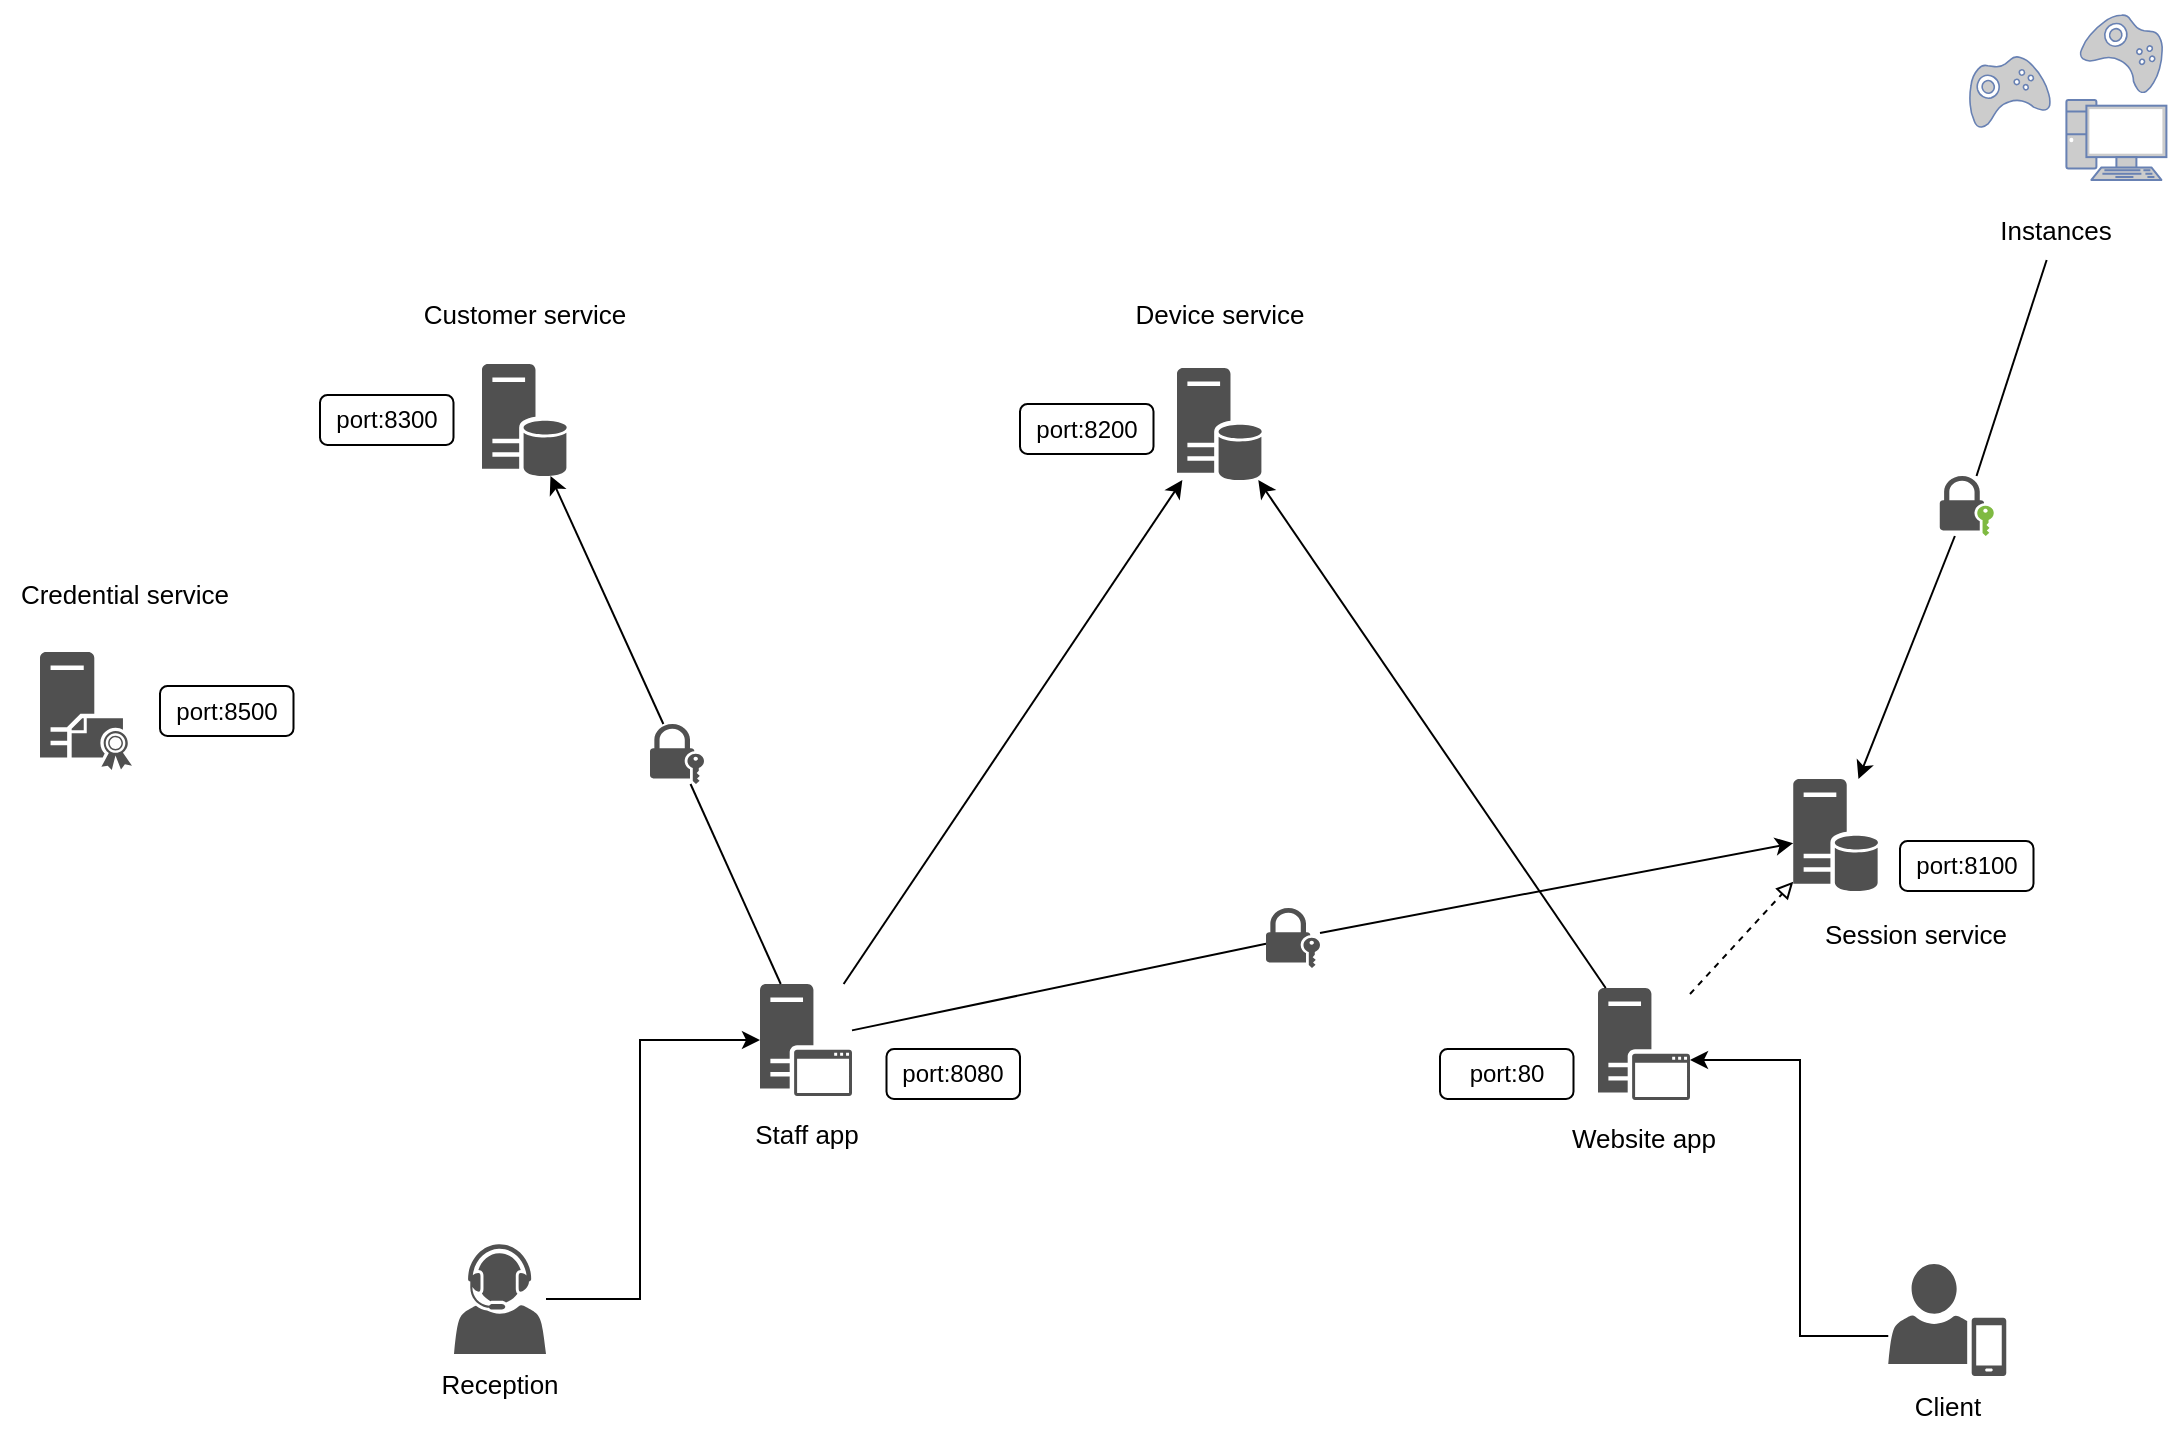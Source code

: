 <mxfile version="15.4.0" type="device" pages="6"><diagram id="E17BUZXJVHt-P3fDsBsY" name="Application"><mxGraphModel dx="1324" dy="848" grid="1" gridSize="10" guides="1" tooltips="1" connect="1" arrows="1" fold="1" page="1" pageScale="1" pageWidth="1169" pageHeight="827" math="0" shadow="0"><root><mxCell id="0"/><mxCell id="1" parent="0"/><mxCell id="bgIms7LMxj44mg2ObQRT-48" value="" style="group;fillColor=none;" parent="1" vertex="1" connectable="0"><mxGeometry x="250" y="710" width="60" height="85" as="geometry"/></mxCell><mxCell id="bgIms7LMxj44mg2ObQRT-44" value="" style="sketch=0;pointerEvents=1;shadow=0;dashed=0;html=1;strokeColor=none;fillColor=#505050;labelPosition=center;verticalLabelPosition=bottom;verticalAlign=top;outlineConnect=0;align=center;shape=mxgraph.office.users.call_center_agent;rounded=0;fontSize=13;" parent="bgIms7LMxj44mg2ObQRT-48" vertex="1"><mxGeometry x="7" width="46" height="55" as="geometry"/></mxCell><mxCell id="bgIms7LMxj44mg2ObQRT-47" value="Reception" style="text;html=1;strokeColor=none;fillColor=none;align=center;verticalAlign=middle;whiteSpace=wrap;rounded=0;fontSize=13;" parent="bgIms7LMxj44mg2ObQRT-48" vertex="1"><mxGeometry y="55" width="60" height="30" as="geometry"/></mxCell><mxCell id="bgIms7LMxj44mg2ObQRT-54" value="" style="group" parent="1" vertex="1" connectable="0"><mxGeometry x="993.13" y="700" width="60" height="85" as="geometry"/></mxCell><mxCell id="bgIms7LMxj44mg2ObQRT-52" value="" style="sketch=0;pointerEvents=1;shadow=0;dashed=0;html=1;strokeColor=none;fillColor=#505050;labelPosition=center;verticalLabelPosition=bottom;verticalAlign=top;outlineConnect=0;align=center;shape=mxgraph.office.users.mobile_user;rounded=0;fontSize=13;" parent="bgIms7LMxj44mg2ObQRT-54" vertex="1"><mxGeometry x="-19" y="20" width="59" height="56" as="geometry"/></mxCell><UserObject label="" link="data:page/id,LLF6_lQIv8mxWUl1Rup8" id="bgIms7LMxj44mg2ObQRT-55"><mxCell style="group" parent="1" vertex="1" connectable="0"><mxGeometry x="795" y="572.01" width="84" height="90" as="geometry"/></mxCell></UserObject><mxCell id="bgIms7LMxj44mg2ObQRT-46" value="" style="sketch=0;pointerEvents=1;shadow=0;dashed=0;html=1;strokeColor=none;fillColor=#505050;labelPosition=center;verticalLabelPosition=bottom;verticalAlign=top;outlineConnect=0;align=center;shape=mxgraph.office.servers.application_server;rounded=0;fontSize=13;" parent="bgIms7LMxj44mg2ObQRT-55" vertex="1"><mxGeometry x="34" y="10" width="46" height="56" as="geometry"/></mxCell><mxCell id="bgIms7LMxj44mg2ObQRT-50" value="Website app" style="text;html=1;strokeColor=none;fillColor=none;align=center;verticalAlign=middle;whiteSpace=wrap;rounded=0;fontSize=13;" parent="bgIms7LMxj44mg2ObQRT-55" vertex="1"><mxGeometry x="15" y="70" width="84" height="30" as="geometry"/></mxCell><UserObject label="" link="data:page/id,zF-sEraZYEUJfl2QqSFs" id="bgIms7LMxj44mg2ObQRT-56"><mxCell style="group" parent="1" vertex="1" connectable="0"><mxGeometry x="392.75" y="580" width="80.5" height="90" as="geometry"/></mxCell></UserObject><mxCell id="bgIms7LMxj44mg2ObQRT-45" value="" style="sketch=0;pointerEvents=1;shadow=0;dashed=0;html=1;strokeColor=none;fillColor=#505050;labelPosition=center;verticalLabelPosition=bottom;verticalAlign=top;outlineConnect=0;align=center;shape=mxgraph.office.servers.application_server;rounded=0;fontSize=13;" parent="bgIms7LMxj44mg2ObQRT-56" vertex="1"><mxGeometry x="17.25" width="46" height="56" as="geometry"/></mxCell><mxCell id="bgIms7LMxj44mg2ObQRT-49" value="Staff app" style="text;html=1;strokeColor=none;fillColor=none;align=center;verticalAlign=middle;whiteSpace=wrap;rounded=0;fontSize=13;" parent="bgIms7LMxj44mg2ObQRT-56" vertex="1"><mxGeometry y="60" width="80.5" height="30" as="geometry"/></mxCell><mxCell id="bgIms7LMxj44mg2ObQRT-57" style="edgeStyle=orthogonalEdgeStyle;rounded=0;orthogonalLoop=1;jettySize=auto;html=1;fontSize=13;" parent="1" source="bgIms7LMxj44mg2ObQRT-44" target="bgIms7LMxj44mg2ObQRT-45" edge="1"><mxGeometry relative="1" as="geometry"><Array as="points"><mxPoint x="350" y="738"/><mxPoint x="350" y="608"/></Array></mxGeometry></mxCell><mxCell id="bgIms7LMxj44mg2ObQRT-58" style="edgeStyle=orthogonalEdgeStyle;rounded=0;orthogonalLoop=1;jettySize=auto;html=1;fontSize=13;" parent="1" source="bgIms7LMxj44mg2ObQRT-52" target="bgIms7LMxj44mg2ObQRT-46" edge="1"><mxGeometry relative="1" as="geometry"><Array as="points"><mxPoint x="930" y="756.01"/><mxPoint x="930" y="618.01"/></Array></mxGeometry></mxCell><mxCell id="bgIms7LMxj44mg2ObQRT-91" style="edgeStyle=none;rounded=0;orthogonalLoop=1;jettySize=auto;html=1;fontSize=13;startArrow=none;startFill=1;endArrow=none;endFill=0;" parent="1" source="wUKixATfxyb9YDD8hia9-1" target="bgIms7LMxj44mg2ObQRT-45" edge="1"><mxGeometry relative="1" as="geometry"/></mxCell><mxCell id="bgIms7LMxj44mg2ObQRT-62" style="edgeStyle=none;rounded=0;orthogonalLoop=1;jettySize=auto;html=1;fontSize=13;endArrow=block;endFill=0;startArrow=none;startFill=0;dashed=1;" parent="1" source="bgIms7LMxj44mg2ObQRT-46" target="bgIms7LMxj44mg2ObQRT-59" edge="1"><mxGeometry relative="1" as="geometry"/></mxCell><UserObject label="" link="data:page/id,SFULgICf9j-x_hfGme1A" id="bgIms7LMxj44mg2ObQRT-83"><mxCell style="group" parent="1" vertex="1" connectable="0"><mxGeometry x="230" y="230" width="125" height="96" as="geometry"/></mxCell></UserObject><mxCell id="bgIms7LMxj44mg2ObQRT-70" value="" style="sketch=0;pointerEvents=1;shadow=0;dashed=0;html=1;strokeColor=none;fillColor=#505050;labelPosition=center;verticalLabelPosition=bottom;verticalAlign=top;outlineConnect=0;align=center;shape=mxgraph.office.servers.database_server;rounded=0;fontSize=13;" parent="bgIms7LMxj44mg2ObQRT-83" vertex="1"><mxGeometry x="41" y="40" width="43" height="56" as="geometry"/></mxCell><mxCell id="bgIms7LMxj44mg2ObQRT-72" value="Customer service" style="text;html=1;strokeColor=none;fillColor=none;align=center;verticalAlign=middle;whiteSpace=wrap;rounded=0;fontSize=13;" parent="bgIms7LMxj44mg2ObQRT-83" vertex="1"><mxGeometry width="125" height="30" as="geometry"/></mxCell><mxCell id="X5Q_4vSoUxfV6xFfBx6R-6" value="port:8300" style="rounded=1;whiteSpace=wrap;html=1;" parent="bgIms7LMxj44mg2ObQRT-83" vertex="1"><mxGeometry x="-40" y="55.5" width="66.75" height="25" as="geometry"/></mxCell><mxCell id="bgIms7LMxj44mg2ObQRT-94" style="edgeStyle=none;rounded=0;orthogonalLoop=1;jettySize=auto;html=1;fontSize=13;startArrow=none;startFill=1;endArrow=none;endFill=0;" parent="1" source="bgIms7LMxj44mg2ObQRT-95" target="bgIms7LMxj44mg2ObQRT-45" edge="1"><mxGeometry relative="1" as="geometry"/></mxCell><mxCell id="bgIms7LMxj44mg2ObQRT-95" value="" style="sketch=0;pointerEvents=1;shadow=0;dashed=0;html=1;strokeColor=none;fillColor=#505050;labelPosition=center;verticalLabelPosition=bottom;verticalAlign=top;outlineConnect=0;align=center;shape=mxgraph.office.security.lock_with_key_security;rounded=0;fontSize=13;" parent="1" vertex="1"><mxGeometry x="355" y="450" width="27" height="30" as="geometry"/></mxCell><mxCell id="bgIms7LMxj44mg2ObQRT-96" value="" style="edgeStyle=none;rounded=0;orthogonalLoop=1;jettySize=auto;html=1;fontSize=13;startArrow=classic;startFill=1;endArrow=none;endFill=0;" parent="1" source="bgIms7LMxj44mg2ObQRT-70" target="bgIms7LMxj44mg2ObQRT-95" edge="1"><mxGeometry relative="1" as="geometry"><mxPoint x="305.19" y="326" as="sourcePoint"/><mxPoint x="420.31" y="580" as="targetPoint"/></mxGeometry></mxCell><mxCell id="bgIms7LMxj44mg2ObQRT-105" style="edgeStyle=none;rounded=1;orthogonalLoop=1;jettySize=auto;html=1;fontSize=13;startArrow=classic;startFill=1;endArrow=none;endFill=0;" parent="1" source="sCo5RbCU_MRzpVaswboI-7" target="bgIms7LMxj44mg2ObQRT-45" edge="1"><mxGeometry relative="1" as="geometry"><mxPoint x="580" y="370" as="sourcePoint"/></mxGeometry></mxCell><mxCell id="bgIms7LMxj44mg2ObQRT-106" style="edgeStyle=none;rounded=1;orthogonalLoop=1;jettySize=auto;html=1;fontSize=13;startArrow=classic;startFill=1;endArrow=none;endFill=0;" parent="1" source="sCo5RbCU_MRzpVaswboI-7" target="bgIms7LMxj44mg2ObQRT-46" edge="1"><mxGeometry relative="1" as="geometry"><mxPoint x="662.996" y="316" as="sourcePoint"/></mxGeometry></mxCell><mxCell id="bgIms7LMxj44mg2ObQRT-116" value="" style="group" parent="1" vertex="1" connectable="0"><mxGeometry x="1009.999" y="90.0" width="108.021" height="127.99" as="geometry"/></mxCell><mxCell id="IEh56CBGGqZC5MKg6xBd-1" value="" style="group" parent="bgIms7LMxj44mg2ObQRT-116" vertex="1" connectable="0"><mxGeometry x="3.197e-14" width="108.021" height="127.99" as="geometry"/></mxCell><mxCell id="dbKpntsf5GKHM6dsVqd3-2" value="" style="group" parent="IEh56CBGGqZC5MKg6xBd-1" vertex="1" connectable="0"><mxGeometry width="108.021" height="127.99" as="geometry"/></mxCell><mxCell id="bgIms7LMxj44mg2ObQRT-109" value="" style="fontColor=#0066CC;verticalAlign=top;verticalLabelPosition=bottom;labelPosition=center;align=center;html=1;outlineConnect=0;fillColor=#CCCCCC;strokeColor=#6881B3;gradientColor=none;gradientDirection=north;strokeWidth=2;shape=mxgraph.networks.gamepad;rounded=0;fontSize=13;rotation=-15;" parent="dbKpntsf5GKHM6dsVqd3-2" vertex="1"><mxGeometry x="3.201" y="27.99" width="40" height="30" as="geometry"/></mxCell><mxCell id="bgIms7LMxj44mg2ObQRT-112" value="" style="fontColor=#0066CC;verticalAlign=top;verticalLabelPosition=bottom;labelPosition=center;align=center;html=1;outlineConnect=0;fillColor=#CCCCCC;strokeColor=#6881B3;gradientColor=none;gradientDirection=north;strokeWidth=2;shape=mxgraph.networks.pc;rounded=0;fontSize=13;" parent="dbKpntsf5GKHM6dsVqd3-2" vertex="1"><mxGeometry x="53.201" y="47.99" width="50" height="40" as="geometry"/></mxCell><mxCell id="bgIms7LMxj44mg2ObQRT-113" value="" style="fontColor=#0066CC;verticalAlign=top;verticalLabelPosition=bottom;labelPosition=center;align=center;html=1;outlineConnect=0;fillColor=#CCCCCC;strokeColor=#6881B3;gradientColor=none;gradientDirection=north;strokeWidth=2;shape=mxgraph.networks.gamepad;rounded=0;fontSize=13;rotation=30;" parent="dbKpntsf5GKHM6dsVqd3-2" vertex="1"><mxGeometry x="63.201" y="7.99" width="40" height="30" as="geometry"/></mxCell><mxCell id="bgIms7LMxj44mg2ObQRT-115" value="Instances" style="text;html=1;strokeColor=none;fillColor=none;align=center;verticalAlign=middle;whiteSpace=wrap;rounded=0;fontSize=13;" parent="dbKpntsf5GKHM6dsVqd3-2" vertex="1"><mxGeometry x="13.201" y="97.99" width="70" height="30" as="geometry"/></mxCell><UserObject label="" link="data:page/id,RBX-khUak4_ubRidFVQT" id="sCo5RbCU_MRzpVaswboI-9"><mxCell style="group" parent="1" vertex="1" connectable="0"><mxGeometry x="590" y="240" width="100" height="88.01" as="geometry"/></mxCell></UserObject><mxCell id="sCo5RbCU_MRzpVaswboI-7" value="" style="sketch=0;pointerEvents=1;shadow=0;dashed=0;html=1;strokeColor=none;fillColor=#505050;labelPosition=center;verticalLabelPosition=bottom;verticalAlign=top;outlineConnect=0;align=center;shape=mxgraph.office.servers.database_server;rounded=0;fontSize=13;" parent="sCo5RbCU_MRzpVaswboI-9" vertex="1"><mxGeometry x="28.5" y="32.01" width="43" height="56" as="geometry"/></mxCell><mxCell id="sCo5RbCU_MRzpVaswboI-8" value="Device service" style="text;html=1;strokeColor=none;fillColor=none;align=center;verticalAlign=middle;whiteSpace=wrap;rounded=0;fontSize=13;" parent="sCo5RbCU_MRzpVaswboI-9" vertex="1"><mxGeometry y="-10" width="100" height="30" as="geometry"/></mxCell><UserObject label="" link="data:page/id,A0t_QMT82h10zWVFU__X" linkTarget="_blank" id="i-trvBffCiO7pJ1U6G_m-1"><mxCell style="group" parent="1" vertex="1" connectable="0"><mxGeometry x="920" y="477.5" width="136.25" height="92.5" as="geometry"/></mxCell></UserObject><mxCell id="bgIms7LMxj44mg2ObQRT-59" value="&lt;span style=&quot;color: rgba(0 , 0 , 0 , 0) ; font-family: monospace ; font-size: 0px&quot;&gt;%3CmxGraphModel%3E%3Croot%3E%3CmxCell%20id%3D%220%22%2F%3E%3CmxCell%20id%3D%221%22%20parent%3D%220%22%2F%3E%3CmxCell%20id%3D%222%22%20value%3D%22%22%20style%3D%22fontColor%3D%230066CC%3BverticalAlign%3Dtop%3BverticalLabelPosition%3Dbottom%3BlabelPosition%3Dcenter%3Balign%3Dcenter%3Bhtml%3D1%3BoutlineConnect%3D0%3BfillColor%3D%23CCCCCC%3BstrokeColor%3D%236881B3%3BgradientColor%3Dnone%3BgradientDirection%3Dnorth%3BstrokeWidth%3D2%3Bshape%3Dmxgraph.networks.pc%3Brounded%3D0%3BfontSize%3D13%3B%22%20vertex%3D%221%22%20parent%3D%221%22%3E%3CmxGeometry%20x%3D%221023.2%22%20y%3D%22117.99%22%20width%3D%2250%22%20height%3D%2240%22%20as%3D%22geometry%22%2F%3E%3C%2FmxCell%3E%3CmxCell%20id%3D%223%22%20value%3D%22Instances%22%20style%3D%22text%3Bhtml%3D1%3BstrokeColor%3Dnone%3BfillColor%3Dnone%3Balign%3Dcenter%3BverticalAlign%3Dmiddle%3BwhiteSpace%3Dwrap%3Brounded%3D0%3BfontSize%3D13%3B%22%20vertex%3D%221%22%20parent%3D%221%22%3E%3CmxGeometry%20x%3D%22983.2%22%20y%3D%22167.99%22%20width%3D%2270%22%20height%3D%2230%22%20as%3D%22geometry%22%2F%3E%3C%2FmxCell%3E%3C%2Froot%3E%3C%2FmxGraphModel%3E&lt;/span&gt;&lt;span style=&quot;color: rgba(0 , 0 , 0 , 0) ; font-family: monospace ; font-size: 0px&quot;&gt;%3CmxGraphModel%3E%3Croot%3E%3CmxCell%20id%3D%220%22%2F%3E%3CmxCell%20id%3D%221%22%20parent%3D%220%22%2F%3E%3CmxCell%20id%3D%222%22%20value%3D%22%22%20style%3D%22fontColor%3D%230066CC%3BverticalAlign%3Dtop%3BverticalLabelPosition%3Dbottom%3BlabelPosition%3Dcenter%3Balign%3Dcenter%3Bhtml%3D1%3BoutlineConnect%3D0%3BfillColor%3D%23CCCCCC%3BstrokeColor%3D%236881B3%3BgradientColor%3Dnone%3BgradientDirection%3Dnorth%3BstrokeWidth%3D2%3Bshape%3Dmxgraph.networks.pc%3Brounded%3D0%3BfontSize%3D13%3B%22%20vertex%3D%221%22%20parent%3D%221%22%3E%3CmxGeometry%20x%3D%221023.2%22%20y%3D%22117.99%22%20width%3D%2250%22%20height%3D%2240%22%20as%3D%22geometry%22%2F%3E%3C%2FmxCell%3E%3CmxCell%20id%3D%223%22%20value%3D%22Instances%22%20style%3D%22text%3Bhtml%3D1%3BstrokeColor%3Dnone%3BfillColor%3Dnone%3Balign%3Dcenter%3BverticalAlign%3Dmiddle%3BwhiteSpace%3Dwrap%3Brounded%3D0%3BfontSize%3D13%3B%22%20vertex%3D%221%22%20parent%3D%221%22%3E%3CmxGeometry%20x%3D%22983.2%22%20y%3D%22167.99%22%20width%3D%2270%22%20height%3D%2230%22%20as%3D%22geometry%22%2F%3E%3C%2FmxCell%3E%3C%2Froot%3E%3C%2FmxGraphModel%3E&lt;/span&gt;" style="sketch=0;pointerEvents=1;shadow=0;dashed=0;html=1;strokeColor=none;fillColor=#505050;labelPosition=center;verticalLabelPosition=bottom;verticalAlign=top;outlineConnect=0;align=center;shape=mxgraph.office.servers.database_server;rounded=0;fontSize=13;" parent="i-trvBffCiO7pJ1U6G_m-1" vertex="1"><mxGeometry x="6.62" width="43" height="56" as="geometry"/></mxCell><mxCell id="bgIms7LMxj44mg2ObQRT-67" value="Session service" style="text;html=1;strokeColor=none;fillColor=none;align=center;verticalAlign=middle;whiteSpace=wrap;rounded=0;fontSize=13;" parent="i-trvBffCiO7pJ1U6G_m-1" vertex="1"><mxGeometry y="62.5" width="136.25" height="30" as="geometry"/></mxCell><mxCell id="X5Q_4vSoUxfV6xFfBx6R-4" value="port:8100" style="rounded=1;whiteSpace=wrap;html=1;" parent="i-trvBffCiO7pJ1U6G_m-1" vertex="1"><mxGeometry x="60" y="31" width="66.75" height="25" as="geometry"/></mxCell><mxCell id="dbKpntsf5GKHM6dsVqd3-4" style="edgeStyle=none;rounded=1;orthogonalLoop=1;jettySize=auto;html=1;fontSize=13;fontColor=#0066CC;startArrow=none;startFill=0;endArrow=classic;endFill=1;" parent="1" source="wUKixATfxyb9YDD8hia9-6" target="bgIms7LMxj44mg2ObQRT-59" edge="1"><mxGeometry relative="1" as="geometry"/></mxCell><mxCell id="X5Q_4vSoUxfV6xFfBx6R-1" value="port:8080" style="rounded=1;whiteSpace=wrap;html=1;" parent="1" vertex="1"><mxGeometry x="473.25" y="612.5" width="66.75" height="25" as="geometry"/></mxCell><mxCell id="X5Q_4vSoUxfV6xFfBx6R-2" value="port:80" style="rounded=1;whiteSpace=wrap;html=1;" parent="1" vertex="1"><mxGeometry x="750" y="612.5" width="66.75" height="25" as="geometry"/></mxCell><mxCell id="X5Q_4vSoUxfV6xFfBx6R-5" value="port:8200" style="rounded=1;whiteSpace=wrap;html=1;" parent="1" vertex="1"><mxGeometry x="540" y="290" width="66.75" height="25" as="geometry"/></mxCell><mxCell id="wUKixATfxyb9YDD8hia9-6" value="" style="sketch=0;pointerEvents=1;shadow=0;dashed=0;html=1;strokeColor=none;fillColor=#505050;labelPosition=center;verticalLabelPosition=bottom;verticalAlign=top;outlineConnect=0;align=center;shape=mxgraph.office.security.lock_with_key_security_green;fontSize=13;" vertex="1" parent="1"><mxGeometry x="999.88" y="326" width="27" height="30" as="geometry"/></mxCell><mxCell id="wUKixATfxyb9YDD8hia9-7" value="" style="edgeStyle=none;rounded=1;orthogonalLoop=1;jettySize=auto;html=1;fontSize=13;fontColor=#0066CC;startArrow=none;startFill=0;endArrow=none;endFill=1;" edge="1" parent="1" source="bgIms7LMxj44mg2ObQRT-115" target="wUKixATfxyb9YDD8hia9-6"><mxGeometry relative="1" as="geometry"><mxPoint x="1052.742" y="217.99" as="sourcePoint"/><mxPoint x="958.309" y="477.5" as="targetPoint"/></mxGeometry></mxCell><mxCell id="wUKixATfxyb9YDD8hia9-1" value="" style="sketch=0;pointerEvents=1;shadow=0;dashed=0;html=1;strokeColor=none;fillColor=#505050;labelPosition=center;verticalLabelPosition=bottom;verticalAlign=top;outlineConnect=0;align=center;shape=mxgraph.office.security.lock_with_key_security;rounded=0;fontSize=13;" vertex="1" parent="1"><mxGeometry x="663" y="542.01" width="27" height="30" as="geometry"/></mxCell><mxCell id="wUKixATfxyb9YDD8hia9-8" value="" style="edgeStyle=none;rounded=0;orthogonalLoop=1;jettySize=auto;html=1;fontSize=13;startArrow=classic;startFill=1;endArrow=none;endFill=0;" edge="1" parent="1" source="bgIms7LMxj44mg2ObQRT-59" target="wUKixATfxyb9YDD8hia9-1"><mxGeometry relative="1" as="geometry"><mxPoint x="926.62" y="509.778" as="sourcePoint"/><mxPoint x="456" y="603.423" as="targetPoint"/></mxGeometry></mxCell><mxCell id="bgIms7LMxj44mg2ObQRT-53" value="Client" style="text;html=1;strokeColor=none;fillColor=none;align=center;verticalAlign=middle;whiteSpace=wrap;rounded=0;fontSize=13;" parent="1" vertex="1"><mxGeometry x="974.13" y="776" width="60" height="30" as="geometry"/></mxCell><mxCell id="xEwaaw7y9QP_PT1mOGoU-5" value="" style="group" vertex="1" connectable="0" parent="1"><mxGeometry x="30" y="370" width="146.75" height="103" as="geometry"/></mxCell><mxCell id="xEwaaw7y9QP_PT1mOGoU-1" value="" style="sketch=0;pointerEvents=1;shadow=0;dashed=0;html=1;strokeColor=none;fillColor=#505050;labelPosition=center;verticalLabelPosition=bottom;verticalAlign=top;outlineConnect=0;align=center;shape=mxgraph.office.servers.certificate_authority;fontSize=13;" vertex="1" parent="xEwaaw7y9QP_PT1mOGoU-5"><mxGeometry x="20" y="44" width="46" height="59" as="geometry"/></mxCell><mxCell id="xEwaaw7y9QP_PT1mOGoU-3" value="port:8500" style="rounded=1;whiteSpace=wrap;html=1;" vertex="1" parent="xEwaaw7y9QP_PT1mOGoU-5"><mxGeometry x="80" y="61" width="66.75" height="25" as="geometry"/></mxCell><mxCell id="xEwaaw7y9QP_PT1mOGoU-4" value="Credential service" style="text;html=1;strokeColor=none;fillColor=none;align=center;verticalAlign=middle;whiteSpace=wrap;rounded=0;fontSize=13;" vertex="1" parent="xEwaaw7y9QP_PT1mOGoU-5"><mxGeometry width="125" height="30" as="geometry"/></mxCell></root></mxGraphModel></diagram><diagram id="RBX-khUak4_ubRidFVQT" name="Device service"><mxGraphModel dx="1324" dy="848" grid="1" gridSize="10" guides="1" tooltips="1" connect="1" arrows="1" fold="1" page="1" pageScale="1" pageWidth="1169" pageHeight="827" math="0" shadow="0"><root><mxCell id="_UUj0PnGwrhtZNTvFV52-0"/><mxCell id="_UUj0PnGwrhtZNTvFV52-1" parent="_UUj0PnGwrhtZNTvFV52-0"/><mxCell id="XJXbkS5cyhszQwbjgAkD-2" value="" style="group" parent="_UUj0PnGwrhtZNTvFV52-1" vertex="1" connectable="0"><mxGeometry x="10" y="190" width="60" height="100" as="geometry"/></mxCell><mxCell id="hcgZa9_8ygzGzkx22YIH-127" value="" style="group" parent="XJXbkS5cyhszQwbjgAkD-2" vertex="1" connectable="0"><mxGeometry width="60" height="100" as="geometry"/></mxCell><mxCell id="XJXbkS5cyhszQwbjgAkD-0" value="" style="sketch=0;shadow=0;dashed=0;html=1;strokeColor=none;fillColor=#505050;labelPosition=center;verticalLabelPosition=bottom;verticalAlign=top;outlineConnect=0;align=center;shape=mxgraph.office.databases.database_mini_3;rounded=0;fontSize=13;fontColor=#0066CC;" parent="hcgZa9_8ygzGzkx22YIH-127" vertex="1"><mxGeometry x="12.5" width="35" height="57" as="geometry"/></mxCell><mxCell id="XJXbkS5cyhszQwbjgAkD-1" value="Games" style="text;html=1;strokeColor=none;fillColor=none;align=center;verticalAlign=middle;whiteSpace=wrap;rounded=0;fontSize=13;fontColor=#000000;" parent="hcgZa9_8ygzGzkx22YIH-127" vertex="1"><mxGeometry y="70" width="60" height="30" as="geometry"/></mxCell><mxCell id="XJXbkS5cyhszQwbjgAkD-3" value="" style="group" parent="_UUj0PnGwrhtZNTvFV52-1" vertex="1" connectable="0"><mxGeometry x="220" y="10" width="60" height="100" as="geometry"/></mxCell><mxCell id="XJXbkS5cyhszQwbjgAkD-4" value="" style="sketch=0;shadow=0;dashed=0;html=1;strokeColor=none;fillColor=#505050;labelPosition=center;verticalLabelPosition=bottom;verticalAlign=top;outlineConnect=0;align=center;shape=mxgraph.office.databases.database_mini_3;rounded=0;fontSize=13;fontColor=#0066CC;" parent="XJXbkS5cyhszQwbjgAkD-3" vertex="1"><mxGeometry x="12.5" width="35" height="57" as="geometry"/></mxCell><mxCell id="XJXbkS5cyhszQwbjgAkD-5" value="Devices" style="text;html=1;strokeColor=none;fillColor=none;align=center;verticalAlign=middle;whiteSpace=wrap;rounded=0;fontSize=13;fontColor=#000000;" parent="XJXbkS5cyhszQwbjgAkD-3" vertex="1"><mxGeometry y="70" width="60" height="30" as="geometry"/></mxCell><mxCell id="XJXbkS5cyhszQwbjgAkD-6" value="" style="group" parent="_UUj0PnGwrhtZNTvFV52-1" vertex="1" connectable="0"><mxGeometry x="415" y="190" width="60" height="100" as="geometry"/></mxCell><mxCell id="hcgZa9_8ygzGzkx22YIH-128" value="" style="group" parent="XJXbkS5cyhszQwbjgAkD-6" vertex="1" connectable="0"><mxGeometry width="60" height="100" as="geometry"/></mxCell><mxCell id="XJXbkS5cyhszQwbjgAkD-7" value="" style="sketch=0;shadow=0;dashed=0;html=1;strokeColor=none;fillColor=#505050;labelPosition=center;verticalLabelPosition=bottom;verticalAlign=top;outlineConnect=0;align=center;shape=mxgraph.office.databases.database_mini_3;rounded=0;fontSize=13;fontColor=#0066CC;" parent="hcgZa9_8ygzGzkx22YIH-128" vertex="1"><mxGeometry x="12.5" width="35" height="57" as="geometry"/></mxCell><mxCell id="XJXbkS5cyhszQwbjgAkD-8" value="Instances" style="text;html=1;strokeColor=none;fillColor=none;align=center;verticalAlign=middle;whiteSpace=wrap;rounded=0;fontSize=13;fontColor=#000000;" parent="hcgZa9_8ygzGzkx22YIH-128" vertex="1"><mxGeometry y="70" width="60" height="30" as="geometry"/></mxCell><mxCell id="XJXbkS5cyhszQwbjgAkD-9" style="edgeStyle=none;rounded=1;orthogonalLoop=1;jettySize=auto;html=1;fontSize=13;fontColor=#000000;startArrow=classic;startFill=1;endArrow=classic;endFill=1;strokeColor=#000000;" parent="_UUj0PnGwrhtZNTvFV52-1" source="XJXbkS5cyhszQwbjgAkD-0" target="XJXbkS5cyhszQwbjgAkD-4" edge="1"><mxGeometry relative="1" as="geometry"/></mxCell><mxCell id="XJXbkS5cyhszQwbjgAkD-10" value="Many To Many" style="rounded=1;whiteSpace=wrap;html=1;fontSize=13;strokeWidth=1;gradientDirection=north;verticalAlign=top;" parent="_UUj0PnGwrhtZNTvFV52-1" vertex="1"><mxGeometry x="80" y="120" width="110" height="30" as="geometry"/></mxCell><mxCell id="XJXbkS5cyhszQwbjgAkD-11" style="edgeStyle=none;rounded=1;orthogonalLoop=1;jettySize=auto;html=1;fontSize=13;fontColor=#000000;startArrow=classic;startFill=1;endArrow=none;endFill=0;strokeColor=#000000;" parent="_UUj0PnGwrhtZNTvFV52-1" source="XJXbkS5cyhszQwbjgAkD-7" target="XJXbkS5cyhszQwbjgAkD-4" edge="1"><mxGeometry relative="1" as="geometry"/></mxCell><mxCell id="hcgZa9_8ygzGzkx22YIH-0" value="games" style="swimlane;fontStyle=0;childLayout=stackLayout;horizontal=1;startSize=26;fillColor=#e0e0e0;horizontalStack=0;resizeParent=1;resizeLast=0;collapsible=1;marginBottom=0;swimlaneFillColor=#ffffff;align=center;" parent="_UUj0PnGwrhtZNTvFV52-1" vertex="1"><mxGeometry x="40" y="560" width="210" height="260" as="geometry"><mxRectangle x="40" y="560" width="70" height="26" as="alternateBounds"/></mxGeometry></mxCell><mxCell id="hcgZa9_8ygzGzkx22YIH-1" value="id" style="shape=partialRectangle;top=0;left=0;right=0;bottom=0;align=left;verticalAlign=top;spacingTop=-2;fillColor=none;spacingLeft=64;spacingRight=4;overflow=hidden;rotatable=0;points=[[0,0.5],[1,0.5]];portConstraint=eastwest;dropTarget=0;" parent="hcgZa9_8ygzGzkx22YIH-0" vertex="1"><mxGeometry y="26" width="210" height="26" as="geometry"/></mxCell><mxCell id="hcgZa9_8ygzGzkx22YIH-2" value="" style="shape=partialRectangle;top=0;left=0;bottom=0;fillColor=none;align=left;verticalAlign=middle;spacingLeft=4;spacingRight=4;overflow=hidden;rotatable=180;points=[];portConstraint=eastwest;part=1;" parent="hcgZa9_8ygzGzkx22YIH-1" vertex="1" connectable="0"><mxGeometry width="54" height="26" as="geometry"/></mxCell><mxCell id="hcgZa9_8ygzGzkx22YIH-3" value="name" style="shape=partialRectangle;top=0;left=0;right=0;bottom=0;align=left;verticalAlign=top;spacingTop=-2;fillColor=none;spacingLeft=64;spacingRight=4;overflow=hidden;rotatable=0;points=[[0,0.5],[1,0.5]];portConstraint=eastwest;dropTarget=0;" parent="hcgZa9_8ygzGzkx22YIH-0" vertex="1"><mxGeometry y="52" width="210" height="26" as="geometry"/></mxCell><mxCell id="hcgZa9_8ygzGzkx22YIH-4" value="" style="shape=partialRectangle;top=0;left=0;bottom=0;fillColor=none;align=left;verticalAlign=middle;spacingLeft=4;spacingRight=4;overflow=hidden;rotatable=180;points=[];portConstraint=eastwest;part=1;" parent="hcgZa9_8ygzGzkx22YIH-3" vertex="1" connectable="0"><mxGeometry width="54" height="26" as="geometry"/></mxCell><mxCell id="hcgZa9_8ygzGzkx22YIH-5" value="slug" style="shape=partialRectangle;top=0;left=0;right=0;bottom=0;align=left;verticalAlign=top;spacingTop=-2;fillColor=none;spacingLeft=64;spacingRight=4;overflow=hidden;rotatable=0;points=[[0,0.5],[1,0.5]];portConstraint=eastwest;dropTarget=0;" parent="hcgZa9_8ygzGzkx22YIH-0" vertex="1"><mxGeometry y="78" width="210" height="26" as="geometry"/></mxCell><mxCell id="hcgZa9_8ygzGzkx22YIH-6" value="" style="shape=partialRectangle;top=0;left=0;bottom=0;fillColor=none;align=left;verticalAlign=middle;spacingLeft=4;spacingRight=4;overflow=hidden;rotatable=180;points=[];portConstraint=eastwest;part=1;" parent="hcgZa9_8ygzGzkx22YIH-5" vertex="1" connectable="0"><mxGeometry width="54" height="26" as="geometry"/></mxCell><mxCell id="hcgZa9_8ygzGzkx22YIH-7" value="video" style="shape=partialRectangle;top=0;left=0;right=0;bottom=0;align=left;verticalAlign=top;spacingTop=-2;fillColor=none;spacingLeft=64;spacingRight=4;overflow=hidden;rotatable=0;points=[[0,0.5],[1,0.5]];portConstraint=eastwest;dropTarget=0;" parent="hcgZa9_8ygzGzkx22YIH-0" vertex="1"><mxGeometry y="104" width="210" height="26" as="geometry"/></mxCell><mxCell id="hcgZa9_8ygzGzkx22YIH-8" value="" style="shape=partialRectangle;top=0;left=0;bottom=0;fillColor=none;align=left;verticalAlign=middle;spacingLeft=4;spacingRight=4;overflow=hidden;rotatable=180;points=[];portConstraint=eastwest;part=1;" parent="hcgZa9_8ygzGzkx22YIH-7" vertex="1" connectable="0"><mxGeometry width="54" height="26" as="geometry"/></mxCell><mxCell id="hcgZa9_8ygzGzkx22YIH-9" value="description" style="shape=partialRectangle;top=0;left=0;right=0;bottom=0;align=left;verticalAlign=top;spacingTop=-2;fillColor=none;spacingLeft=64;spacingRight=4;overflow=hidden;rotatable=0;points=[[0,0.5],[1,0.5]];portConstraint=eastwest;dropTarget=0;" parent="hcgZa9_8ygzGzkx22YIH-0" vertex="1"><mxGeometry y="130" width="210" height="26" as="geometry"/></mxCell><mxCell id="hcgZa9_8ygzGzkx22YIH-10" value="" style="shape=partialRectangle;top=0;left=0;bottom=0;fillColor=none;align=left;verticalAlign=middle;spacingLeft=4;spacingRight=4;overflow=hidden;rotatable=180;points=[];portConstraint=eastwest;part=1;" parent="hcgZa9_8ygzGzkx22YIH-9" vertex="1" connectable="0"><mxGeometry width="54" height="26" as="geometry"/></mxCell><mxCell id="hcgZa9_8ygzGzkx22YIH-11" value="rating" style="shape=partialRectangle;top=0;left=0;right=0;bottom=0;align=left;verticalAlign=top;spacingTop=-2;fillColor=none;spacingLeft=64;spacingRight=4;overflow=hidden;rotatable=0;points=[[0,0.5],[1,0.5]];portConstraint=eastwest;dropTarget=0;" parent="hcgZa9_8ygzGzkx22YIH-0" vertex="1"><mxGeometry y="156" width="210" height="26" as="geometry"/></mxCell><mxCell id="hcgZa9_8ygzGzkx22YIH-12" value="" style="shape=partialRectangle;top=0;left=0;bottom=0;fillColor=none;align=left;verticalAlign=middle;spacingLeft=4;spacingRight=4;overflow=hidden;rotatable=180;points=[];portConstraint=eastwest;part=1;" parent="hcgZa9_8ygzGzkx22YIH-11" vertex="1" connectable="0"><mxGeometry width="54" height="26" as="geometry"/></mxCell><mxCell id="hcgZa9_8ygzGzkx22YIH-13" value="multiplayer" style="shape=partialRectangle;top=0;left=0;right=0;bottom=0;align=left;verticalAlign=top;spacingTop=-2;fillColor=none;spacingLeft=64;spacingRight=4;overflow=hidden;rotatable=0;points=[[0,0.5],[1,0.5]];portConstraint=eastwest;dropTarget=0;" parent="hcgZa9_8ygzGzkx22YIH-0" vertex="1"><mxGeometry y="182" width="210" height="26" as="geometry"/></mxCell><mxCell id="hcgZa9_8ygzGzkx22YIH-14" value="" style="shape=partialRectangle;top=0;left=0;bottom=0;fillColor=none;align=left;verticalAlign=middle;spacingLeft=4;spacingRight=4;overflow=hidden;rotatable=180;points=[];portConstraint=eastwest;part=1;" parent="hcgZa9_8ygzGzkx22YIH-13" vertex="1" connectable="0"><mxGeometry width="54" height="26" as="geometry"/></mxCell><mxCell id="hcgZa9_8ygzGzkx22YIH-15" value="created_at" style="shape=partialRectangle;top=0;left=0;right=0;bottom=0;align=left;verticalAlign=top;spacingTop=-2;fillColor=none;spacingLeft=64;spacingRight=4;overflow=hidden;rotatable=0;points=[[0,0.5],[1,0.5]];portConstraint=eastwest;dropTarget=0;" parent="hcgZa9_8ygzGzkx22YIH-0" vertex="1"><mxGeometry y="208" width="210" height="26" as="geometry"/></mxCell><mxCell id="hcgZa9_8ygzGzkx22YIH-16" value="" style="shape=partialRectangle;top=0;left=0;bottom=0;fillColor=none;align=left;verticalAlign=middle;spacingLeft=4;spacingRight=4;overflow=hidden;rotatable=180;points=[];portConstraint=eastwest;part=1;" parent="hcgZa9_8ygzGzkx22YIH-15" vertex="1" connectable="0"><mxGeometry width="54" height="26" as="geometry"/></mxCell><mxCell id="hcgZa9_8ygzGzkx22YIH-17" value="updated_at" style="shape=partialRectangle;top=0;left=0;right=0;bottom=0;align=left;verticalAlign=top;spacingTop=-2;fillColor=none;spacingLeft=64;spacingRight=4;overflow=hidden;rotatable=0;points=[[0,0.5],[1,0.5]];portConstraint=eastwest;dropTarget=0;" parent="hcgZa9_8ygzGzkx22YIH-0" vertex="1"><mxGeometry y="234" width="210" height="26" as="geometry"/></mxCell><mxCell id="hcgZa9_8ygzGzkx22YIH-18" value="" style="shape=partialRectangle;top=0;left=0;bottom=0;fillColor=none;align=left;verticalAlign=middle;spacingLeft=4;spacingRight=4;overflow=hidden;rotatable=180;points=[];portConstraint=eastwest;part=1;" parent="hcgZa9_8ygzGzkx22YIH-17" vertex="1" connectable="0"><mxGeometry width="54" height="26" as="geometry"/></mxCell><mxCell id="hcgZa9_8ygzGzkx22YIH-56" value="devices" style="swimlane;fontStyle=0;childLayout=stackLayout;horizontal=1;startSize=26;fillColor=#e0e0e0;horizontalStack=0;resizeParent=1;resizeLast=0;collapsible=1;marginBottom=0;swimlaneFillColor=#ffffff;align=center;" parent="_UUj0PnGwrhtZNTvFV52-1" vertex="1"><mxGeometry x="600" y="560" width="150" height="130" as="geometry"><mxRectangle x="600" y="560" width="70" height="26" as="alternateBounds"/></mxGeometry></mxCell><mxCell id="hcgZa9_8ygzGzkx22YIH-57" value="id" style="shape=partialRectangle;top=0;left=0;right=0;bottom=0;align=left;verticalAlign=top;spacingTop=-2;fillColor=none;spacingLeft=64;spacingRight=4;overflow=hidden;rotatable=0;points=[[0,0.5],[1,0.5]];portConstraint=eastwest;dropTarget=0;" parent="hcgZa9_8ygzGzkx22YIH-56" vertex="1"><mxGeometry y="26" width="150" height="26" as="geometry"/></mxCell><mxCell id="hcgZa9_8ygzGzkx22YIH-58" value="" style="shape=partialRectangle;top=0;left=0;bottom=0;fillColor=none;align=left;verticalAlign=middle;spacingLeft=4;spacingRight=4;overflow=hidden;rotatable=180;points=[];portConstraint=eastwest;part=1;" parent="hcgZa9_8ygzGzkx22YIH-57" vertex="1" connectable="0"><mxGeometry width="54" height="26" as="geometry"/></mxCell><mxCell id="hcgZa9_8ygzGzkx22YIH-59" value="name" style="shape=partialRectangle;top=0;left=0;right=0;bottom=0;align=left;verticalAlign=top;spacingTop=-2;fillColor=none;spacingLeft=64;spacingRight=4;overflow=hidden;rotatable=0;points=[[0,0.5],[1,0.5]];portConstraint=eastwest;dropTarget=0;" parent="hcgZa9_8ygzGzkx22YIH-56" vertex="1"><mxGeometry y="52" width="150" height="26" as="geometry"/></mxCell><mxCell id="hcgZa9_8ygzGzkx22YIH-60" value="" style="shape=partialRectangle;top=0;left=0;bottom=0;fillColor=none;align=left;verticalAlign=middle;spacingLeft=4;spacingRight=4;overflow=hidden;rotatable=180;points=[];portConstraint=eastwest;part=1;" parent="hcgZa9_8ygzGzkx22YIH-59" vertex="1" connectable="0"><mxGeometry width="54" height="26" as="geometry"/></mxCell><mxCell id="hcgZa9_8ygzGzkx22YIH-61" value="slug" style="shape=partialRectangle;top=0;left=0;right=0;bottom=0;align=left;verticalAlign=top;spacingTop=-2;fillColor=none;spacingLeft=64;spacingRight=4;overflow=hidden;rotatable=0;points=[[0,0.5],[1,0.5]];portConstraint=eastwest;dropTarget=0;" parent="hcgZa9_8ygzGzkx22YIH-56" vertex="1"><mxGeometry y="78" width="150" height="26" as="geometry"/></mxCell><mxCell id="hcgZa9_8ygzGzkx22YIH-62" value="" style="shape=partialRectangle;top=0;left=0;bottom=0;fillColor=none;align=left;verticalAlign=middle;spacingLeft=4;spacingRight=4;overflow=hidden;rotatable=180;points=[];portConstraint=eastwest;part=1;" parent="hcgZa9_8ygzGzkx22YIH-61" vertex="1" connectable="0"><mxGeometry width="54" height="26" as="geometry"/></mxCell><mxCell id="hcgZa9_8ygzGzkx22YIH-63" value="description" style="shape=partialRectangle;top=0;left=0;right=0;bottom=0;align=left;verticalAlign=top;spacingTop=-2;fillColor=none;spacingLeft=64;spacingRight=4;overflow=hidden;rotatable=0;points=[[0,0.5],[1,0.5]];portConstraint=eastwest;dropTarget=0;" parent="hcgZa9_8ygzGzkx22YIH-56" vertex="1"><mxGeometry y="104" width="150" height="26" as="geometry"/></mxCell><mxCell id="hcgZa9_8ygzGzkx22YIH-64" value="" style="shape=partialRectangle;top=0;left=0;bottom=0;fillColor=none;align=left;verticalAlign=middle;spacingLeft=4;spacingRight=4;overflow=hidden;rotatable=180;points=[];portConstraint=eastwest;part=1;" parent="hcgZa9_8ygzGzkx22YIH-63" vertex="1" connectable="0"><mxGeometry width="54" height="26" as="geometry"/></mxCell><mxCell id="hcgZa9_8ygzGzkx22YIH-69" value="genres" style="swimlane;fontStyle=0;childLayout=stackLayout;horizontal=1;startSize=26;fillColor=#e0e0e0;horizontalStack=0;resizeParent=1;resizeLast=0;collapsible=1;marginBottom=0;swimlaneFillColor=default;align=center;" parent="_UUj0PnGwrhtZNTvFV52-1" vertex="1"><mxGeometry x="600" y="360" width="150" height="78" as="geometry"><mxRectangle x="600" y="360" width="70" height="26" as="alternateBounds"/></mxGeometry></mxCell><mxCell id="hcgZa9_8ygzGzkx22YIH-70" value="id" style="shape=partialRectangle;top=0;left=0;right=0;bottom=0;align=left;verticalAlign=top;spacingTop=-2;fillColor=none;spacingLeft=64;spacingRight=4;overflow=hidden;rotatable=0;points=[[0,0.5],[1,0.5]];portConstraint=eastwest;dropTarget=0;" parent="hcgZa9_8ygzGzkx22YIH-69" vertex="1"><mxGeometry y="26" width="150" height="26" as="geometry"/></mxCell><mxCell id="hcgZa9_8ygzGzkx22YIH-71" value="" style="shape=partialRectangle;top=0;left=0;bottom=0;fillColor=none;align=left;verticalAlign=middle;spacingLeft=4;spacingRight=4;overflow=hidden;rotatable=180;points=[];portConstraint=eastwest;part=1;" parent="hcgZa9_8ygzGzkx22YIH-70" vertex="1" connectable="0"><mxGeometry width="54" height="26" as="geometry"/></mxCell><mxCell id="hcgZa9_8ygzGzkx22YIH-72" value="name" style="shape=partialRectangle;top=0;left=0;right=0;bottom=0;align=left;verticalAlign=top;spacingTop=-2;fillColor=none;spacingLeft=64;spacingRight=4;overflow=hidden;rotatable=0;points=[[0,0.5],[1,0.5]];portConstraint=eastwest;dropTarget=0;" parent="hcgZa9_8ygzGzkx22YIH-69" vertex="1"><mxGeometry y="52" width="150" height="26" as="geometry"/></mxCell><mxCell id="hcgZa9_8ygzGzkx22YIH-73" value="" style="shape=partialRectangle;top=0;left=0;bottom=0;fillColor=none;align=left;verticalAlign=middle;spacingLeft=4;spacingRight=4;overflow=hidden;rotatable=180;points=[];portConstraint=eastwest;part=1;" parent="hcgZa9_8ygzGzkx22YIH-72" vertex="1" connectable="0"><mxGeometry width="54" height="26" as="geometry"/></mxCell><mxCell id="hcgZa9_8ygzGzkx22YIH-82" value="" style="group" parent="_UUj0PnGwrhtZNTvFV52-1" vertex="1" connectable="0"><mxGeometry x="220" y="190" width="60" height="100" as="geometry"/></mxCell><mxCell id="hcgZa9_8ygzGzkx22YIH-83" value="" style="sketch=0;shadow=0;dashed=0;html=1;strokeColor=none;fillColor=#505050;labelPosition=center;verticalLabelPosition=bottom;verticalAlign=top;outlineConnect=0;align=center;shape=mxgraph.office.databases.database_mini_3;rounded=0;fontSize=13;fontColor=#0066CC;" parent="hcgZa9_8ygzGzkx22YIH-82" vertex="1"><mxGeometry x="12.5" width="35" height="57" as="geometry"/></mxCell><mxCell id="hcgZa9_8ygzGzkx22YIH-84" value="Genres" style="text;html=1;strokeColor=none;fillColor=none;align=center;verticalAlign=middle;whiteSpace=wrap;rounded=0;fontSize=13;fontColor=#000000;" parent="hcgZa9_8ygzGzkx22YIH-82" vertex="1"><mxGeometry y="70" width="60" height="30" as="geometry"/></mxCell><mxCell id="hcgZa9_8ygzGzkx22YIH-85" style="edgeStyle=none;rounded=1;orthogonalLoop=1;jettySize=auto;html=1;fontSize=13;fontColor=#000000;startArrow=none;startFill=0;endArrow=classic;endFill=1;strokeColor=#000000;" parent="_UUj0PnGwrhtZNTvFV52-1" source="QO6-LLWDAy3_PbgjMUUr-0" target="hcgZa9_8ygzGzkx22YIH-83" edge="1"><mxGeometry relative="1" as="geometry"/></mxCell><mxCell id="hcgZa9_8ygzGzkx22YIH-86" value="device_instances" style="swimlane;fontStyle=0;childLayout=stackLayout;horizontal=1;startSize=26;fillColor=#e0e0e0;horizontalStack=0;resizeParent=1;resizeLast=0;collapsible=1;marginBottom=0;swimlaneFillColor=#ffffff;align=center;" parent="_UUj0PnGwrhtZNTvFV52-1" vertex="1"><mxGeometry x="840" y="560" width="170" height="156" as="geometry"><mxRectangle x="840" y="560" width="80" height="26" as="alternateBounds"/></mxGeometry></mxCell><mxCell id="hcgZa9_8ygzGzkx22YIH-87" value="id" style="shape=partialRectangle;top=0;left=0;right=0;bottom=0;align=left;verticalAlign=top;spacingTop=-2;fillColor=none;spacingLeft=64;spacingRight=4;overflow=hidden;rotatable=0;points=[[0,0.5],[1,0.5]];portConstraint=eastwest;dropTarget=0;" parent="hcgZa9_8ygzGzkx22YIH-86" vertex="1"><mxGeometry y="26" width="170" height="26" as="geometry"/></mxCell><mxCell id="hcgZa9_8ygzGzkx22YIH-88" value="" style="shape=partialRectangle;top=0;left=0;bottom=0;fillColor=none;align=left;verticalAlign=middle;spacingLeft=4;spacingRight=4;overflow=hidden;rotatable=180;points=[];portConstraint=eastwest;part=1;" parent="hcgZa9_8ygzGzkx22YIH-87" vertex="1" connectable="0"><mxGeometry width="54" height="26" as="geometry"/></mxCell><mxCell id="hcgZa9_8ygzGzkx22YIH-89" value="device_id" style="shape=partialRectangle;top=0;left=0;right=0;bottom=0;align=left;verticalAlign=top;spacingTop=-2;fillColor=none;spacingLeft=64;spacingRight=4;overflow=hidden;rotatable=0;points=[[0,0.5],[1,0.5]];portConstraint=eastwest;dropTarget=0;" parent="hcgZa9_8ygzGzkx22YIH-86" vertex="1"><mxGeometry y="52" width="170" height="26" as="geometry"/></mxCell><mxCell id="hcgZa9_8ygzGzkx22YIH-90" value="" style="shape=partialRectangle;top=0;left=0;bottom=0;fillColor=none;align=left;verticalAlign=middle;spacingLeft=4;spacingRight=4;overflow=hidden;rotatable=180;points=[];portConstraint=eastwest;part=1;" parent="hcgZa9_8ygzGzkx22YIH-89" vertex="1" connectable="0"><mxGeometry width="54" height="26" as="geometry"/></mxCell><mxCell id="hcgZa9_8ygzGzkx22YIH-91" value="code" style="shape=partialRectangle;top=0;left=0;right=0;bottom=0;align=left;verticalAlign=top;spacingTop=-2;fillColor=none;spacingLeft=64;spacingRight=4;overflow=hidden;rotatable=0;points=[[0,0.5],[1,0.5]];portConstraint=eastwest;dropTarget=0;" parent="hcgZa9_8ygzGzkx22YIH-86" vertex="1"><mxGeometry y="78" width="170" height="26" as="geometry"/></mxCell><mxCell id="hcgZa9_8ygzGzkx22YIH-92" value="" style="shape=partialRectangle;top=0;left=0;bottom=0;fillColor=none;align=left;verticalAlign=middle;spacingLeft=4;spacingRight=4;overflow=hidden;rotatable=180;points=[];portConstraint=eastwest;part=1;" parent="hcgZa9_8ygzGzkx22YIH-91" vertex="1" connectable="0"><mxGeometry width="54" height="26" as="geometry"/></mxCell><mxCell id="hcgZa9_8ygzGzkx22YIH-95" value="deactivation_start" style="shape=partialRectangle;top=0;left=0;right=0;bottom=0;align=left;verticalAlign=top;spacingTop=-2;fillColor=none;spacingLeft=64;spacingRight=4;overflow=hidden;rotatable=0;points=[[0,0.5],[1,0.5]];portConstraint=eastwest;dropTarget=0;" parent="hcgZa9_8ygzGzkx22YIH-86" vertex="1"><mxGeometry y="104" width="170" height="26" as="geometry"/></mxCell><mxCell id="hcgZa9_8ygzGzkx22YIH-96" value="" style="shape=partialRectangle;top=0;left=0;bottom=0;fillColor=none;align=left;verticalAlign=middle;spacingLeft=4;spacingRight=4;overflow=hidden;rotatable=180;points=[];portConstraint=eastwest;part=1;" parent="hcgZa9_8ygzGzkx22YIH-95" vertex="1" connectable="0"><mxGeometry width="54" height="26" as="geometry"/></mxCell><mxCell id="hcgZa9_8ygzGzkx22YIH-97" value="deactivation_end" style="shape=partialRectangle;top=0;left=0;right=0;bottom=0;align=left;verticalAlign=top;spacingTop=-2;fillColor=none;spacingLeft=64;spacingRight=4;overflow=hidden;rotatable=0;points=[[0,0.5],[1,0.5]];portConstraint=eastwest;dropTarget=0;" parent="hcgZa9_8ygzGzkx22YIH-86" vertex="1"><mxGeometry y="130" width="170" height="26" as="geometry"/></mxCell><mxCell id="hcgZa9_8ygzGzkx22YIH-98" value="" style="shape=partialRectangle;top=0;left=0;bottom=0;fillColor=none;align=left;verticalAlign=middle;spacingLeft=4;spacingRight=4;overflow=hidden;rotatable=180;points=[];portConstraint=eastwest;part=1;" parent="hcgZa9_8ygzGzkx22YIH-97" vertex="1" connectable="0"><mxGeometry width="54" height="26" as="geometry"/></mxCell><mxCell id="hcgZa9_8ygzGzkx22YIH-105" style="edgeStyle=orthogonalEdgeStyle;rounded=0;orthogonalLoop=1;jettySize=auto;html=1;fontSize=13;fontColor=#000000;startArrow=none;startFill=0;endArrow=classic;endFill=1;strokeColor=#000000;" parent="_UUj0PnGwrhtZNTvFV52-1" source="hcgZa9_8ygzGzkx22YIH-57" target="hcgZa9_8ygzGzkx22YIH-89" edge="1"><mxGeometry relative="1" as="geometry"><Array as="points"><mxPoint x="800" y="599"/><mxPoint x="800" y="625"/></Array></mxGeometry></mxCell><mxCell id="hcgZa9_8ygzGzkx22YIH-106" value="game_genre" style="swimlane;fontStyle=0;childLayout=stackLayout;horizontal=1;startSize=26;fillColor=#e0e0e0;horizontalStack=0;resizeParent=1;resizeLast=0;collapsible=1;marginBottom=0;swimlaneFillColor=#ffffff;align=center;" parent="_UUj0PnGwrhtZNTvFV52-1" vertex="1"><mxGeometry x="360" y="440" width="150" height="80" as="geometry"><mxRectangle x="360" y="440" width="100" height="26" as="alternateBounds"/></mxGeometry></mxCell><mxCell id="hcgZa9_8ygzGzkx22YIH-107" value="game_id" style="shape=partialRectangle;top=0;left=0;right=0;bottom=0;align=left;verticalAlign=top;spacingTop=-2;fillColor=none;spacingLeft=64;spacingRight=4;overflow=hidden;rotatable=0;points=[[0,0.5],[1,0.5]];portConstraint=eastwest;dropTarget=0;" parent="hcgZa9_8ygzGzkx22YIH-106" vertex="1"><mxGeometry y="26" width="150" height="26" as="geometry"/></mxCell><mxCell id="hcgZa9_8ygzGzkx22YIH-108" value="" style="shape=partialRectangle;top=0;left=0;bottom=0;fillColor=none;align=left;verticalAlign=middle;spacingLeft=4;spacingRight=4;overflow=hidden;rotatable=180;points=[];portConstraint=eastwest;part=1;" parent="hcgZa9_8ygzGzkx22YIH-107" vertex="1" connectable="0"><mxGeometry width="54" height="26" as="geometry"/></mxCell><mxCell id="hcgZa9_8ygzGzkx22YIH-109" value="genre_id" style="shape=partialRectangle;top=0;left=0;right=0;bottom=0;align=left;verticalAlign=top;spacingTop=-2;fillColor=none;spacingLeft=64;spacingRight=4;overflow=hidden;rotatable=0;points=[[0,0.5],[1,0.5]];portConstraint=eastwest;dropTarget=0;" parent="hcgZa9_8ygzGzkx22YIH-106" vertex="1"><mxGeometry y="52" width="150" height="28" as="geometry"/></mxCell><mxCell id="hcgZa9_8ygzGzkx22YIH-110" value="" style="shape=partialRectangle;top=0;left=0;bottom=0;fillColor=none;align=left;verticalAlign=middle;spacingLeft=4;spacingRight=4;overflow=hidden;rotatable=180;points=[];portConstraint=eastwest;part=1;" parent="hcgZa9_8ygzGzkx22YIH-109" vertex="1" connectable="0"><mxGeometry width="54" height="28" as="geometry"/></mxCell><mxCell id="hcgZa9_8ygzGzkx22YIH-115" style="edgeStyle=orthogonalEdgeStyle;rounded=0;orthogonalLoop=1;jettySize=auto;html=1;fontSize=13;fontColor=#000000;startArrow=classic;startFill=1;endArrow=none;endFill=0;strokeColor=#000000;" parent="_UUj0PnGwrhtZNTvFV52-1" source="hcgZa9_8ygzGzkx22YIH-1" target="hcgZa9_8ygzGzkx22YIH-107" edge="1"><mxGeometry relative="1" as="geometry"/></mxCell><mxCell id="hcgZa9_8ygzGzkx22YIH-116" style="edgeStyle=orthogonalEdgeStyle;rounded=0;orthogonalLoop=1;jettySize=auto;html=1;fontSize=13;fontColor=#000000;startArrow=none;startFill=0;endArrow=classic;endFill=1;strokeColor=#000000;" parent="_UUj0PnGwrhtZNTvFV52-1" source="hcgZa9_8ygzGzkx22YIH-109" target="hcgZa9_8ygzGzkx22YIH-70" edge="1"><mxGeometry relative="1" as="geometry"><Array as="points"><mxPoint x="560" y="506"/><mxPoint x="560" y="399"/></Array></mxGeometry></mxCell><mxCell id="hcgZa9_8ygzGzkx22YIH-117" value="game_device" style="swimlane;fontStyle=0;childLayout=stackLayout;horizontal=1;startSize=26;fillColor=#e0e0e0;horizontalStack=0;resizeParent=1;resizeLast=0;collapsible=1;marginBottom=0;swimlaneFillColor=#ffffff;align=center;" parent="_UUj0PnGwrhtZNTvFV52-1" vertex="1"><mxGeometry x="360" y="600" width="150" height="80" as="geometry"><mxRectangle x="360" y="600" width="100" height="26" as="alternateBounds"/></mxGeometry></mxCell><mxCell id="hcgZa9_8ygzGzkx22YIH-118" value="game_id" style="shape=partialRectangle;top=0;left=0;right=0;bottom=0;align=left;verticalAlign=top;spacingTop=-2;fillColor=none;spacingLeft=64;spacingRight=4;overflow=hidden;rotatable=0;points=[[0,0.5],[1,0.5]];portConstraint=eastwest;dropTarget=0;" parent="hcgZa9_8ygzGzkx22YIH-117" vertex="1"><mxGeometry y="26" width="150" height="26" as="geometry"/></mxCell><mxCell id="hcgZa9_8ygzGzkx22YIH-119" value="" style="shape=partialRectangle;top=0;left=0;bottom=0;fillColor=none;align=left;verticalAlign=middle;spacingLeft=4;spacingRight=4;overflow=hidden;rotatable=180;points=[];portConstraint=eastwest;part=1;" parent="hcgZa9_8ygzGzkx22YIH-118" vertex="1" connectable="0"><mxGeometry width="54" height="26" as="geometry"/></mxCell><mxCell id="hcgZa9_8ygzGzkx22YIH-120" value="device_id" style="shape=partialRectangle;top=0;left=0;right=0;bottom=0;align=left;verticalAlign=top;spacingTop=-2;fillColor=none;spacingLeft=64;spacingRight=4;overflow=hidden;rotatable=0;points=[[0,0.5],[1,0.5]];portConstraint=eastwest;dropTarget=0;" parent="hcgZa9_8ygzGzkx22YIH-117" vertex="1"><mxGeometry y="52" width="150" height="28" as="geometry"/></mxCell><mxCell id="hcgZa9_8ygzGzkx22YIH-121" value="" style="shape=partialRectangle;top=0;left=0;bottom=0;fillColor=none;align=left;verticalAlign=middle;spacingLeft=4;spacingRight=4;overflow=hidden;rotatable=180;points=[];portConstraint=eastwest;part=1;" parent="hcgZa9_8ygzGzkx22YIH-120" vertex="1" connectable="0"><mxGeometry width="54" height="28" as="geometry"/></mxCell><mxCell id="hcgZa9_8ygzGzkx22YIH-123" style="edgeStyle=orthogonalEdgeStyle;rounded=0;orthogonalLoop=1;jettySize=auto;html=1;fontSize=13;fontColor=#000000;startArrow=classic;startFill=1;endArrow=none;endFill=0;strokeColor=#000000;" parent="_UUj0PnGwrhtZNTvFV52-1" source="hcgZa9_8ygzGzkx22YIH-1" target="hcgZa9_8ygzGzkx22YIH-118" edge="1"><mxGeometry relative="1" as="geometry"/></mxCell><mxCell id="hcgZa9_8ygzGzkx22YIH-126" style="edgeStyle=orthogonalEdgeStyle;rounded=0;orthogonalLoop=1;jettySize=auto;html=1;fontSize=13;fontColor=#000000;startArrow=classic;startFill=1;endArrow=none;endFill=0;strokeColor=#000000;" parent="_UUj0PnGwrhtZNTvFV52-1" source="hcgZa9_8ygzGzkx22YIH-57" target="hcgZa9_8ygzGzkx22YIH-120" edge="1"><mxGeometry relative="1" as="geometry"><Array as="points"><mxPoint x="560" y="599"/><mxPoint x="560" y="666"/></Array></mxGeometry></mxCell><mxCell id="QO6-LLWDAy3_PbgjMUUr-0" value="Many To Many" style="rounded=1;whiteSpace=wrap;html=1;fontSize=13;strokeWidth=1;gradientDirection=north;verticalAlign=top;" parent="_UUj0PnGwrhtZNTvFV52-1" vertex="1"><mxGeometry x="90" y="203.5" width="110" height="30" as="geometry"/></mxCell><mxCell id="QO6-LLWDAy3_PbgjMUUr-1" value="" style="edgeStyle=none;rounded=1;orthogonalLoop=1;jettySize=auto;html=1;fontSize=13;fontColor=#000000;startArrow=classic;startFill=1;endArrow=none;endFill=1;strokeColor=#000000;" parent="_UUj0PnGwrhtZNTvFV52-1" source="XJXbkS5cyhszQwbjgAkD-0" target="QO6-LLWDAy3_PbgjMUUr-0" edge="1"><mxGeometry relative="1" as="geometry"><mxPoint x="57.5" y="218.5" as="sourcePoint"/><mxPoint x="232.5" y="218.5" as="targetPoint"/></mxGeometry></mxCell><mxCell id="8HJu1ARS4sKTXAKbeg0C-0" value="&lt;h1&gt;&lt;font style=&quot;font-size: 20px&quot;&gt;Devices&lt;/font&gt;&lt;/h1&gt;&lt;h1 style=&quot;font-size: 14px&quot;&gt;&lt;ol style=&quot;line-height: 140%&quot;&gt;&lt;li&gt;&lt;span style=&quot;font-weight: 400&quot;&gt;Все ресурсы будут иметь сосбтвенные эндпоинты&lt;/span&gt;&lt;/li&gt;&lt;li&gt;&lt;span style=&quot;font-weight: 400&quot;&gt;Устройства (Инстансы) также будут иметь статус деактивации&lt;/span&gt;&lt;br&gt;&lt;/li&gt;&lt;li&gt;&lt;span style=&quot;font-weight: 400&quot;&gt;Нужно также дополнительные сервисы для выдачи активных устройств по типам&lt;/span&gt;&lt;/li&gt;&lt;li&gt;&lt;span style=&quot;font-weight: 400&quot;&gt;Также игры/девайсы будут иметь доступ к галереи (изображения)&lt;/span&gt;&lt;/li&gt;&lt;/ol&gt;&lt;/h1&gt;" style="text;html=1;spacing=5;spacingTop=-20;whiteSpace=wrap;overflow=hidden;rounded=0;fillColor=default;" parent="_UUj0PnGwrhtZNTvFV52-1" vertex="1"><mxGeometry x="520" y="10" width="630" height="210" as="geometry"/></mxCell><mxCell id="xgUNLLzZuPSQiov2O7FD-0" value="Database" parent="_UUj0PnGwrhtZNTvFV52-0"/><mxCell id="xgUNLLzZuPSQiov2O7FD-1" value="Untitled Layer" parent="_UUj0PnGwrhtZNTvFV52-0"/></root></mxGraphModel></diagram><diagram id="SFULgICf9j-x_hfGme1A" name="Customer service"><mxGraphModel dx="1324" dy="848" grid="1" gridSize="10" guides="1" tooltips="1" connect="1" arrows="1" fold="1" page="1" pageScale="1" pageWidth="1169" pageHeight="827" math="0" shadow="0"><root><mxCell id="XOpUTY_rspNlDYiZGcJo-0"/><mxCell id="XOpUTY_rspNlDYiZGcJo-1" parent="XOpUTY_rspNlDYiZGcJo-0"/><mxCell id="95JCEZ9YM2iMwwNToK2o-31" value="customers" style="shape=table;startSize=30;container=1;collapsible=1;childLayout=tableLayout;fixedRows=1;rowLines=0;fontStyle=1;align=center;resizeLast=1;fillColor=#E6E6E6;swimlaneFillColor=default;" parent="XOpUTY_rspNlDYiZGcJo-1" vertex="1"><mxGeometry x="515" y="440" width="180" height="340" as="geometry"/></mxCell><mxCell id="95JCEZ9YM2iMwwNToK2o-32" value="" style="shape=partialRectangle;collapsible=0;dropTarget=0;pointerEvents=0;fillColor=none;points=[[0,0.5],[1,0.5]];portConstraint=eastwest;top=0;left=0;right=0;bottom=0;" parent="95JCEZ9YM2iMwwNToK2o-31" vertex="1"><mxGeometry y="30" width="180" height="30" as="geometry"/></mxCell><mxCell id="95JCEZ9YM2iMwwNToK2o-33" value="" style="shape=partialRectangle;overflow=hidden;connectable=0;fillColor=none;top=0;left=0;bottom=0;right=0;" parent="95JCEZ9YM2iMwwNToK2o-32" vertex="1"><mxGeometry width="30" height="30" as="geometry"><mxRectangle width="30" height="30" as="alternateBounds"/></mxGeometry></mxCell><mxCell id="95JCEZ9YM2iMwwNToK2o-34" value="id" style="shape=partialRectangle;overflow=hidden;connectable=0;fillColor=none;top=0;left=0;bottom=0;right=0;align=left;spacingLeft=6;" parent="95JCEZ9YM2iMwwNToK2o-32" vertex="1"><mxGeometry x="30" width="150" height="30" as="geometry"><mxRectangle width="150" height="30" as="alternateBounds"/></mxGeometry></mxCell><mxCell id="95JCEZ9YM2iMwwNToK2o-35" value="" style="shape=partialRectangle;collapsible=0;dropTarget=0;pointerEvents=0;fillColor=none;points=[[0,0.5],[1,0.5]];portConstraint=eastwest;top=0;left=0;right=0;bottom=0;" parent="95JCEZ9YM2iMwwNToK2o-31" vertex="1"><mxGeometry y="60" width="180" height="30" as="geometry"/></mxCell><mxCell id="95JCEZ9YM2iMwwNToK2o-36" value="" style="shape=partialRectangle;overflow=hidden;connectable=0;fillColor=none;top=0;left=0;bottom=0;right=0;" parent="95JCEZ9YM2iMwwNToK2o-35" vertex="1"><mxGeometry width="30" height="30" as="geometry"><mxRectangle width="30" height="30" as="alternateBounds"/></mxGeometry></mxCell><mxCell id="95JCEZ9YM2iMwwNToK2o-37" value="first_name" style="shape=partialRectangle;overflow=hidden;connectable=0;fillColor=none;top=0;left=0;bottom=0;right=0;align=left;spacingLeft=6;" parent="95JCEZ9YM2iMwwNToK2o-35" vertex="1"><mxGeometry x="30" width="150" height="30" as="geometry"><mxRectangle width="150" height="30" as="alternateBounds"/></mxGeometry></mxCell><mxCell id="95JCEZ9YM2iMwwNToK2o-38" value="" style="shape=partialRectangle;collapsible=0;dropTarget=0;pointerEvents=0;fillColor=none;points=[[0,0.5],[1,0.5]];portConstraint=eastwest;top=0;left=0;right=0;bottom=0;" parent="95JCEZ9YM2iMwwNToK2o-31" vertex="1"><mxGeometry y="90" width="180" height="30" as="geometry"/></mxCell><mxCell id="95JCEZ9YM2iMwwNToK2o-39" value="" style="shape=partialRectangle;overflow=hidden;connectable=0;fillColor=none;top=0;left=0;bottom=0;right=0;" parent="95JCEZ9YM2iMwwNToK2o-38" vertex="1"><mxGeometry width="30" height="30" as="geometry"><mxRectangle width="30" height="30" as="alternateBounds"/></mxGeometry></mxCell><mxCell id="95JCEZ9YM2iMwwNToK2o-40" value="last_name" style="shape=partialRectangle;overflow=hidden;connectable=0;fillColor=none;top=0;left=0;bottom=0;right=0;align=left;spacingLeft=6;" parent="95JCEZ9YM2iMwwNToK2o-38" vertex="1"><mxGeometry x="30" width="150" height="30" as="geometry"><mxRectangle width="150" height="30" as="alternateBounds"/></mxGeometry></mxCell><mxCell id="95JCEZ9YM2iMwwNToK2o-41" value="" style="shape=partialRectangle;collapsible=0;dropTarget=0;pointerEvents=0;fillColor=none;points=[[0,0.5],[1,0.5]];portConstraint=eastwest;top=0;left=0;right=0;bottom=0;" parent="95JCEZ9YM2iMwwNToK2o-31" vertex="1"><mxGeometry y="120" width="180" height="30" as="geometry"/></mxCell><mxCell id="95JCEZ9YM2iMwwNToK2o-42" value="" style="shape=partialRectangle;overflow=hidden;connectable=0;fillColor=none;top=0;left=0;bottom=0;right=0;" parent="95JCEZ9YM2iMwwNToK2o-41" vertex="1"><mxGeometry width="30" height="30" as="geometry"><mxRectangle width="30" height="30" as="alternateBounds"/></mxGeometry></mxCell><mxCell id="95JCEZ9YM2iMwwNToK2o-43" value="phone" style="shape=partialRectangle;overflow=hidden;connectable=0;fillColor=none;top=0;left=0;bottom=0;right=0;align=left;spacingLeft=6;" parent="95JCEZ9YM2iMwwNToK2o-41" vertex="1"><mxGeometry x="30" width="150" height="30" as="geometry"><mxRectangle width="150" height="30" as="alternateBounds"/></mxGeometry></mxCell><mxCell id="95JCEZ9YM2iMwwNToK2o-44" value="" style="shape=partialRectangle;collapsible=0;dropTarget=0;pointerEvents=0;fillColor=none;points=[[0,0.5],[1,0.5]];portConstraint=eastwest;top=0;left=0;right=0;bottom=0;" parent="95JCEZ9YM2iMwwNToK2o-31" vertex="1"><mxGeometry y="150" width="180" height="30" as="geometry"/></mxCell><mxCell id="95JCEZ9YM2iMwwNToK2o-45" value="" style="shape=partialRectangle;overflow=hidden;connectable=0;fillColor=none;top=0;left=0;bottom=0;right=0;" parent="95JCEZ9YM2iMwwNToK2o-44" vertex="1"><mxGeometry width="30" height="30" as="geometry"><mxRectangle width="30" height="30" as="alternateBounds"/></mxGeometry></mxCell><mxCell id="95JCEZ9YM2iMwwNToK2o-46" value="email" style="shape=partialRectangle;overflow=hidden;connectable=0;fillColor=none;top=0;left=0;bottom=0;right=0;align=left;spacingLeft=6;" parent="95JCEZ9YM2iMwwNToK2o-44" vertex="1"><mxGeometry x="30" width="150" height="30" as="geometry"><mxRectangle width="150" height="30" as="alternateBounds"/></mxGeometry></mxCell><mxCell id="95JCEZ9YM2iMwwNToK2o-47" value="" style="shape=partialRectangle;collapsible=0;dropTarget=0;pointerEvents=0;fillColor=none;points=[[0,0.5],[1,0.5]];portConstraint=eastwest;top=0;left=0;right=0;bottom=0;" parent="95JCEZ9YM2iMwwNToK2o-31" vertex="1"><mxGeometry y="180" width="180" height="30" as="geometry"/></mxCell><mxCell id="95JCEZ9YM2iMwwNToK2o-48" value="" style="shape=partialRectangle;overflow=hidden;connectable=0;fillColor=none;top=0;left=0;bottom=0;right=0;" parent="95JCEZ9YM2iMwwNToK2o-47" vertex="1"><mxGeometry width="30" height="30" as="geometry"><mxRectangle width="30" height="30" as="alternateBounds"/></mxGeometry></mxCell><mxCell id="95JCEZ9YM2iMwwNToK2o-49" value="gender" style="shape=partialRectangle;overflow=hidden;connectable=0;fillColor=none;top=0;left=0;bottom=0;right=0;align=left;spacingLeft=6;" parent="95JCEZ9YM2iMwwNToK2o-47" vertex="1"><mxGeometry x="30" width="150" height="30" as="geometry"><mxRectangle width="150" height="30" as="alternateBounds"/></mxGeometry></mxCell><mxCell id="95JCEZ9YM2iMwwNToK2o-50" value="" style="shape=partialRectangle;collapsible=0;dropTarget=0;pointerEvents=0;fillColor=none;points=[[0,0.5],[1,0.5]];portConstraint=eastwest;top=0;left=0;right=0;bottom=0;" parent="95JCEZ9YM2iMwwNToK2o-31" vertex="1"><mxGeometry y="210" width="180" height="30" as="geometry"/></mxCell><mxCell id="95JCEZ9YM2iMwwNToK2o-51" value="" style="shape=partialRectangle;overflow=hidden;connectable=0;fillColor=none;top=0;left=0;bottom=0;right=0;" parent="95JCEZ9YM2iMwwNToK2o-50" vertex="1"><mxGeometry width="30" height="30" as="geometry"><mxRectangle width="30" height="30" as="alternateBounds"/></mxGeometry></mxCell><mxCell id="95JCEZ9YM2iMwwNToK2o-52" value="birthday" style="shape=partialRectangle;overflow=hidden;connectable=0;fillColor=none;top=0;left=0;bottom=0;right=0;align=left;spacingLeft=6;" parent="95JCEZ9YM2iMwwNToK2o-50" vertex="1"><mxGeometry x="30" width="150" height="30" as="geometry"><mxRectangle width="150" height="30" as="alternateBounds"/></mxGeometry></mxCell><mxCell id="95JCEZ9YM2iMwwNToK2o-53" value="" style="shape=partialRectangle;collapsible=0;dropTarget=0;pointerEvents=0;fillColor=none;points=[[0,0.5],[1,0.5]];portConstraint=eastwest;top=0;left=0;right=0;bottom=0;" parent="95JCEZ9YM2iMwwNToK2o-31" vertex="1"><mxGeometry y="240" width="180" height="30" as="geometry"/></mxCell><mxCell id="95JCEZ9YM2iMwwNToK2o-54" value="" style="shape=partialRectangle;overflow=hidden;connectable=0;fillColor=none;top=0;left=0;bottom=0;right=0;" parent="95JCEZ9YM2iMwwNToK2o-53" vertex="1"><mxGeometry width="30" height="30" as="geometry"><mxRectangle width="30" height="30" as="alternateBounds"/></mxGeometry></mxCell><mxCell id="95JCEZ9YM2iMwwNToK2o-55" value="author_id" style="shape=partialRectangle;overflow=hidden;connectable=0;fillColor=none;top=0;left=0;bottom=0;right=0;align=left;spacingLeft=6;" parent="95JCEZ9YM2iMwwNToK2o-53" vertex="1"><mxGeometry x="30" width="150" height="30" as="geometry"><mxRectangle width="150" height="30" as="alternateBounds"/></mxGeometry></mxCell><mxCell id="95JCEZ9YM2iMwwNToK2o-56" value="" style="shape=partialRectangle;collapsible=0;dropTarget=0;pointerEvents=0;fillColor=none;points=[[0,0.5],[1,0.5]];portConstraint=eastwest;top=0;left=0;right=0;bottom=0;" parent="95JCEZ9YM2iMwwNToK2o-31" vertex="1"><mxGeometry y="270" width="180" height="30" as="geometry"/></mxCell><mxCell id="95JCEZ9YM2iMwwNToK2o-57" value="" style="shape=partialRectangle;overflow=hidden;connectable=0;fillColor=none;top=0;left=0;bottom=0;right=0;" parent="95JCEZ9YM2iMwwNToK2o-56" vertex="1"><mxGeometry width="30" height="30" as="geometry"><mxRectangle width="30" height="30" as="alternateBounds"/></mxGeometry></mxCell><mxCell id="95JCEZ9YM2iMwwNToK2o-58" value="created_at" style="shape=partialRectangle;overflow=hidden;connectable=0;fillColor=none;top=0;left=0;bottom=0;right=0;align=left;spacingLeft=6;" parent="95JCEZ9YM2iMwwNToK2o-56" vertex="1"><mxGeometry x="30" width="150" height="30" as="geometry"><mxRectangle width="150" height="30" as="alternateBounds"/></mxGeometry></mxCell><mxCell id="95JCEZ9YM2iMwwNToK2o-59" value="" style="shape=partialRectangle;collapsible=0;dropTarget=0;pointerEvents=0;fillColor=none;points=[[0,0.5],[1,0.5]];portConstraint=eastwest;top=0;left=0;right=0;bottom=0;" parent="95JCEZ9YM2iMwwNToK2o-31" vertex="1"><mxGeometry y="300" width="180" height="30" as="geometry"/></mxCell><mxCell id="95JCEZ9YM2iMwwNToK2o-60" value="" style="shape=partialRectangle;overflow=hidden;connectable=0;fillColor=none;top=0;left=0;bottom=0;right=0;" parent="95JCEZ9YM2iMwwNToK2o-59" vertex="1"><mxGeometry width="30" height="30" as="geometry"><mxRectangle width="30" height="30" as="alternateBounds"/></mxGeometry></mxCell><mxCell id="95JCEZ9YM2iMwwNToK2o-61" value="updated_at" style="shape=partialRectangle;overflow=hidden;connectable=0;fillColor=none;top=0;left=0;bottom=0;right=0;align=left;spacingLeft=6;" parent="95JCEZ9YM2iMwwNToK2o-59" vertex="1"><mxGeometry x="30" width="150" height="30" as="geometry"><mxRectangle width="150" height="30" as="alternateBounds"/></mxGeometry></mxCell><mxCell id="uIptmTDpXrDAQbzfnpnJ-0" value="customer_bonus_cards" style="shape=table;startSize=30;container=1;collapsible=1;childLayout=tableLayout;fixedRows=1;rowLines=0;fontStyle=1;align=center;resizeLast=1;fillColor=#E6E6E6;swimlaneFillColor=default;" parent="XOpUTY_rspNlDYiZGcJo-1" vertex="1"><mxGeometry x="755" y="440" width="180" height="280" as="geometry"/></mxCell><mxCell id="uIptmTDpXrDAQbzfnpnJ-1" value="" style="shape=partialRectangle;collapsible=0;dropTarget=0;pointerEvents=0;fillColor=none;points=[[0,0.5],[1,0.5]];portConstraint=eastwest;top=0;left=0;right=0;bottom=0;" parent="uIptmTDpXrDAQbzfnpnJ-0" vertex="1"><mxGeometry y="30" width="180" height="30" as="geometry"/></mxCell><mxCell id="uIptmTDpXrDAQbzfnpnJ-2" value="" style="shape=partialRectangle;overflow=hidden;connectable=0;fillColor=none;top=0;left=0;bottom=0;right=0;" parent="uIptmTDpXrDAQbzfnpnJ-1" vertex="1"><mxGeometry width="30" height="30" as="geometry"><mxRectangle width="30" height="30" as="alternateBounds"/></mxGeometry></mxCell><mxCell id="uIptmTDpXrDAQbzfnpnJ-3" value="id" style="shape=partialRectangle;overflow=hidden;connectable=0;fillColor=none;top=0;left=0;bottom=0;right=0;align=left;spacingLeft=6;" parent="uIptmTDpXrDAQbzfnpnJ-1" vertex="1"><mxGeometry x="30" width="150" height="30" as="geometry"><mxRectangle width="150" height="30" as="alternateBounds"/></mxGeometry></mxCell><mxCell id="uIptmTDpXrDAQbzfnpnJ-4" value="" style="shape=partialRectangle;collapsible=0;dropTarget=0;pointerEvents=0;fillColor=none;points=[[0,0.5],[1,0.5]];portConstraint=eastwest;top=0;left=0;right=0;bottom=0;" parent="uIptmTDpXrDAQbzfnpnJ-0" vertex="1"><mxGeometry y="60" width="180" height="30" as="geometry"/></mxCell><mxCell id="uIptmTDpXrDAQbzfnpnJ-5" value="" style="shape=partialRectangle;overflow=hidden;connectable=0;fillColor=none;top=0;left=0;bottom=0;right=0;" parent="uIptmTDpXrDAQbzfnpnJ-4" vertex="1"><mxGeometry width="30" height="30" as="geometry"><mxRectangle width="30" height="30" as="alternateBounds"/></mxGeometry></mxCell><mxCell id="uIptmTDpXrDAQbzfnpnJ-6" value="code" style="shape=partialRectangle;overflow=hidden;connectable=0;fillColor=none;top=0;left=0;bottom=0;right=0;align=left;spacingLeft=6;" parent="uIptmTDpXrDAQbzfnpnJ-4" vertex="1"><mxGeometry x="30" width="150" height="30" as="geometry"><mxRectangle width="150" height="30" as="alternateBounds"/></mxGeometry></mxCell><mxCell id="uIptmTDpXrDAQbzfnpnJ-7" value="" style="shape=partialRectangle;collapsible=0;dropTarget=0;pointerEvents=0;fillColor=none;points=[[0,0.5],[1,0.5]];portConstraint=eastwest;top=0;left=0;right=0;bottom=0;" parent="uIptmTDpXrDAQbzfnpnJ-0" vertex="1"><mxGeometry y="90" width="180" height="30" as="geometry"/></mxCell><mxCell id="uIptmTDpXrDAQbzfnpnJ-8" value="" style="shape=partialRectangle;overflow=hidden;connectable=0;fillColor=none;top=0;left=0;bottom=0;right=0;" parent="uIptmTDpXrDAQbzfnpnJ-7" vertex="1"><mxGeometry width="30" height="30" as="geometry"><mxRectangle width="30" height="30" as="alternateBounds"/></mxGeometry></mxCell><mxCell id="uIptmTDpXrDAQbzfnpnJ-9" value="cusomer_id" style="shape=partialRectangle;overflow=hidden;connectable=0;fillColor=none;top=0;left=0;bottom=0;right=0;align=left;spacingLeft=6;" parent="uIptmTDpXrDAQbzfnpnJ-7" vertex="1"><mxGeometry x="30" width="150" height="30" as="geometry"><mxRectangle width="150" height="30" as="alternateBounds"/></mxGeometry></mxCell><mxCell id="uIptmTDpXrDAQbzfnpnJ-10" value="" style="shape=partialRectangle;collapsible=0;dropTarget=0;pointerEvents=0;fillColor=none;points=[[0,0.5],[1,0.5]];portConstraint=eastwest;top=0;left=0;right=0;bottom=0;" parent="uIptmTDpXrDAQbzfnpnJ-0" vertex="1"><mxGeometry y="120" width="180" height="30" as="geometry"/></mxCell><mxCell id="uIptmTDpXrDAQbzfnpnJ-11" value="" style="shape=partialRectangle;overflow=hidden;connectable=0;fillColor=none;top=0;left=0;bottom=0;right=0;" parent="uIptmTDpXrDAQbzfnpnJ-10" vertex="1"><mxGeometry width="30" height="30" as="geometry"><mxRectangle width="30" height="30" as="alternateBounds"/></mxGeometry></mxCell><mxCell id="uIptmTDpXrDAQbzfnpnJ-12" value="start_balance" style="shape=partialRectangle;overflow=hidden;connectable=0;fillColor=none;top=0;left=0;bottom=0;right=0;align=left;spacingLeft=6;" parent="uIptmTDpXrDAQbzfnpnJ-10" vertex="1"><mxGeometry x="30" width="150" height="30" as="geometry"><mxRectangle width="150" height="30" as="alternateBounds"/></mxGeometry></mxCell><mxCell id="uIptmTDpXrDAQbzfnpnJ-13" value="" style="shape=partialRectangle;collapsible=0;dropTarget=0;pointerEvents=0;fillColor=none;points=[[0,0.5],[1,0.5]];portConstraint=eastwest;top=0;left=0;right=0;bottom=0;" parent="uIptmTDpXrDAQbzfnpnJ-0" vertex="1"><mxGeometry y="150" width="180" height="30" as="geometry"/></mxCell><mxCell id="uIptmTDpXrDAQbzfnpnJ-14" value="" style="shape=partialRectangle;overflow=hidden;connectable=0;fillColor=none;top=0;left=0;bottom=0;right=0;" parent="uIptmTDpXrDAQbzfnpnJ-13" vertex="1"><mxGeometry width="30" height="30" as="geometry"><mxRectangle width="30" height="30" as="alternateBounds"/></mxGeometry></mxCell><mxCell id="uIptmTDpXrDAQbzfnpnJ-15" value="balance" style="shape=partialRectangle;overflow=hidden;connectable=0;fillColor=none;top=0;left=0;bottom=0;right=0;align=left;spacingLeft=6;" parent="uIptmTDpXrDAQbzfnpnJ-13" vertex="1"><mxGeometry x="30" width="150" height="30" as="geometry"><mxRectangle width="150" height="30" as="alternateBounds"/></mxGeometry></mxCell><mxCell id="uIptmTDpXrDAQbzfnpnJ-22" value="" style="shape=partialRectangle;collapsible=0;dropTarget=0;pointerEvents=0;fillColor=none;points=[[0,0.5],[1,0.5]];portConstraint=eastwest;top=0;left=0;right=0;bottom=0;" parent="uIptmTDpXrDAQbzfnpnJ-0" vertex="1"><mxGeometry y="180" width="180" height="30" as="geometry"/></mxCell><mxCell id="uIptmTDpXrDAQbzfnpnJ-23" value="" style="shape=partialRectangle;overflow=hidden;connectable=0;fillColor=none;top=0;left=0;bottom=0;right=0;" parent="uIptmTDpXrDAQbzfnpnJ-22" vertex="1"><mxGeometry width="30" height="30" as="geometry"><mxRectangle width="30" height="30" as="alternateBounds"/></mxGeometry></mxCell><mxCell id="uIptmTDpXrDAQbzfnpnJ-24" value="author_id" style="shape=partialRectangle;overflow=hidden;connectable=0;fillColor=none;top=0;left=0;bottom=0;right=0;align=left;spacingLeft=6;" parent="uIptmTDpXrDAQbzfnpnJ-22" vertex="1"><mxGeometry x="30" width="150" height="30" as="geometry"><mxRectangle width="150" height="30" as="alternateBounds"/></mxGeometry></mxCell><mxCell id="uIptmTDpXrDAQbzfnpnJ-25" value="" style="shape=partialRectangle;collapsible=0;dropTarget=0;pointerEvents=0;fillColor=none;points=[[0,0.5],[1,0.5]];portConstraint=eastwest;top=0;left=0;right=0;bottom=0;" parent="uIptmTDpXrDAQbzfnpnJ-0" vertex="1"><mxGeometry y="210" width="180" height="30" as="geometry"/></mxCell><mxCell id="uIptmTDpXrDAQbzfnpnJ-26" value="" style="shape=partialRectangle;overflow=hidden;connectable=0;fillColor=none;top=0;left=0;bottom=0;right=0;" parent="uIptmTDpXrDAQbzfnpnJ-25" vertex="1"><mxGeometry width="30" height="30" as="geometry"><mxRectangle width="30" height="30" as="alternateBounds"/></mxGeometry></mxCell><mxCell id="uIptmTDpXrDAQbzfnpnJ-27" value="created_at" style="shape=partialRectangle;overflow=hidden;connectable=0;fillColor=none;top=0;left=0;bottom=0;right=0;align=left;spacingLeft=6;" parent="uIptmTDpXrDAQbzfnpnJ-25" vertex="1"><mxGeometry x="30" width="150" height="30" as="geometry"><mxRectangle width="150" height="30" as="alternateBounds"/></mxGeometry></mxCell><mxCell id="uIptmTDpXrDAQbzfnpnJ-28" value="" style="shape=partialRectangle;collapsible=0;dropTarget=0;pointerEvents=0;fillColor=none;points=[[0,0.5],[1,0.5]];portConstraint=eastwest;top=0;left=0;right=0;bottom=0;" parent="uIptmTDpXrDAQbzfnpnJ-0" vertex="1"><mxGeometry y="240" width="180" height="30" as="geometry"/></mxCell><mxCell id="uIptmTDpXrDAQbzfnpnJ-29" value="" style="shape=partialRectangle;overflow=hidden;connectable=0;fillColor=none;top=0;left=0;bottom=0;right=0;" parent="uIptmTDpXrDAQbzfnpnJ-28" vertex="1"><mxGeometry width="30" height="30" as="geometry"><mxRectangle width="30" height="30" as="alternateBounds"/></mxGeometry></mxCell><mxCell id="uIptmTDpXrDAQbzfnpnJ-30" value="updated_at" style="shape=partialRectangle;overflow=hidden;connectable=0;fillColor=none;top=0;left=0;bottom=0;right=0;align=left;spacingLeft=6;" parent="uIptmTDpXrDAQbzfnpnJ-28" vertex="1"><mxGeometry x="30" width="150" height="30" as="geometry"><mxRectangle width="150" height="30" as="alternateBounds"/></mxGeometry></mxCell><mxCell id="uIptmTDpXrDAQbzfnpnJ-31" style="edgeStyle=orthogonalEdgeStyle;rounded=0;orthogonalLoop=1;jettySize=auto;html=1;startArrow=classic;startFill=1;endArrow=none;endFill=0;" parent="XOpUTY_rspNlDYiZGcJo-1" source="95JCEZ9YM2iMwwNToK2o-32" target="uIptmTDpXrDAQbzfnpnJ-7" edge="1"><mxGeometry relative="1" as="geometry"/></mxCell><mxCell id="uIptmTDpXrDAQbzfnpnJ-32" value="customer_loyalty_cards" style="shape=table;startSize=30;container=1;collapsible=1;childLayout=tableLayout;fixedRows=1;rowLines=0;fontStyle=1;align=center;resizeLast=1;fillColor=#E6E6E6;swimlaneFillColor=default;" parent="XOpUTY_rspNlDYiZGcJo-1" vertex="1"><mxGeometry x="235" y="440" width="180" height="250" as="geometry"/></mxCell><mxCell id="uIptmTDpXrDAQbzfnpnJ-33" value="" style="shape=partialRectangle;collapsible=0;dropTarget=0;pointerEvents=0;fillColor=none;points=[[0,0.5],[1,0.5]];portConstraint=eastwest;top=0;left=0;right=0;bottom=0;" parent="uIptmTDpXrDAQbzfnpnJ-32" vertex="1"><mxGeometry y="30" width="180" height="30" as="geometry"/></mxCell><mxCell id="uIptmTDpXrDAQbzfnpnJ-34" value="" style="shape=partialRectangle;overflow=hidden;connectable=0;fillColor=none;top=0;left=0;bottom=0;right=0;" parent="uIptmTDpXrDAQbzfnpnJ-33" vertex="1"><mxGeometry width="30" height="30" as="geometry"><mxRectangle width="30" height="30" as="alternateBounds"/></mxGeometry></mxCell><mxCell id="uIptmTDpXrDAQbzfnpnJ-35" value="id" style="shape=partialRectangle;overflow=hidden;connectable=0;fillColor=none;top=0;left=0;bottom=0;right=0;align=left;spacingLeft=6;" parent="uIptmTDpXrDAQbzfnpnJ-33" vertex="1"><mxGeometry x="30" width="150" height="30" as="geometry"><mxRectangle width="150" height="30" as="alternateBounds"/></mxGeometry></mxCell><mxCell id="uIptmTDpXrDAQbzfnpnJ-36" value="" style="shape=partialRectangle;collapsible=0;dropTarget=0;pointerEvents=0;fillColor=none;points=[[0,0.5],[1,0.5]];portConstraint=eastwest;top=0;left=0;right=0;bottom=0;" parent="uIptmTDpXrDAQbzfnpnJ-32" vertex="1"><mxGeometry y="60" width="180" height="30" as="geometry"/></mxCell><mxCell id="uIptmTDpXrDAQbzfnpnJ-37" value="" style="shape=partialRectangle;overflow=hidden;connectable=0;fillColor=none;top=0;left=0;bottom=0;right=0;" parent="uIptmTDpXrDAQbzfnpnJ-36" vertex="1"><mxGeometry width="30" height="30" as="geometry"><mxRectangle width="30" height="30" as="alternateBounds"/></mxGeometry></mxCell><mxCell id="uIptmTDpXrDAQbzfnpnJ-38" value="code" style="shape=partialRectangle;overflow=hidden;connectable=0;fillColor=none;top=0;left=0;bottom=0;right=0;align=left;spacingLeft=6;" parent="uIptmTDpXrDAQbzfnpnJ-36" vertex="1"><mxGeometry x="30" width="150" height="30" as="geometry"><mxRectangle width="150" height="30" as="alternateBounds"/></mxGeometry></mxCell><mxCell id="uIptmTDpXrDAQbzfnpnJ-39" value="" style="shape=partialRectangle;collapsible=0;dropTarget=0;pointerEvents=0;fillColor=none;points=[[0,0.5],[1,0.5]];portConstraint=eastwest;top=0;left=0;right=0;bottom=0;" parent="uIptmTDpXrDAQbzfnpnJ-32" vertex="1"><mxGeometry y="90" width="180" height="30" as="geometry"/></mxCell><mxCell id="uIptmTDpXrDAQbzfnpnJ-40" value="" style="shape=partialRectangle;overflow=hidden;connectable=0;fillColor=none;top=0;left=0;bottom=0;right=0;" parent="uIptmTDpXrDAQbzfnpnJ-39" vertex="1"><mxGeometry width="30" height="30" as="geometry"><mxRectangle width="30" height="30" as="alternateBounds"/></mxGeometry></mxCell><mxCell id="uIptmTDpXrDAQbzfnpnJ-41" value="cusomer_id" style="shape=partialRectangle;overflow=hidden;connectable=0;fillColor=none;top=0;left=0;bottom=0;right=0;align=left;spacingLeft=6;" parent="uIptmTDpXrDAQbzfnpnJ-39" vertex="1"><mxGeometry x="30" width="150" height="30" as="geometry"><mxRectangle width="150" height="30" as="alternateBounds"/></mxGeometry></mxCell><mxCell id="uIptmTDpXrDAQbzfnpnJ-42" value="" style="shape=partialRectangle;collapsible=0;dropTarget=0;pointerEvents=0;fillColor=none;points=[[0,0.5],[1,0.5]];portConstraint=eastwest;top=0;left=0;right=0;bottom=0;" parent="uIptmTDpXrDAQbzfnpnJ-32" vertex="1"><mxGeometry y="120" width="180" height="30" as="geometry"/></mxCell><mxCell id="uIptmTDpXrDAQbzfnpnJ-43" value="" style="shape=partialRectangle;overflow=hidden;connectable=0;fillColor=none;top=0;left=0;bottom=0;right=0;" parent="uIptmTDpXrDAQbzfnpnJ-42" vertex="1"><mxGeometry width="30" height="30" as="geometry"><mxRectangle width="30" height="30" as="alternateBounds"/></mxGeometry></mxCell><mxCell id="uIptmTDpXrDAQbzfnpnJ-44" value="status" style="shape=partialRectangle;overflow=hidden;connectable=0;fillColor=none;top=0;left=0;bottom=0;right=0;align=left;spacingLeft=6;" parent="uIptmTDpXrDAQbzfnpnJ-42" vertex="1"><mxGeometry x="30" width="150" height="30" as="geometry"><mxRectangle width="150" height="30" as="alternateBounds"/></mxGeometry></mxCell><mxCell id="uIptmTDpXrDAQbzfnpnJ-48" value="" style="shape=partialRectangle;collapsible=0;dropTarget=0;pointerEvents=0;fillColor=none;points=[[0,0.5],[1,0.5]];portConstraint=eastwest;top=0;left=0;right=0;bottom=0;" parent="uIptmTDpXrDAQbzfnpnJ-32" vertex="1"><mxGeometry y="150" width="180" height="30" as="geometry"/></mxCell><mxCell id="uIptmTDpXrDAQbzfnpnJ-49" value="" style="shape=partialRectangle;overflow=hidden;connectable=0;fillColor=none;top=0;left=0;bottom=0;right=0;" parent="uIptmTDpXrDAQbzfnpnJ-48" vertex="1"><mxGeometry width="30" height="30" as="geometry"><mxRectangle width="30" height="30" as="alternateBounds"/></mxGeometry></mxCell><mxCell id="uIptmTDpXrDAQbzfnpnJ-50" value="author_id" style="shape=partialRectangle;overflow=hidden;connectable=0;fillColor=none;top=0;left=0;bottom=0;right=0;align=left;spacingLeft=6;" parent="uIptmTDpXrDAQbzfnpnJ-48" vertex="1"><mxGeometry x="30" width="150" height="30" as="geometry"><mxRectangle width="150" height="30" as="alternateBounds"/></mxGeometry></mxCell><mxCell id="uIptmTDpXrDAQbzfnpnJ-51" value="" style="shape=partialRectangle;collapsible=0;dropTarget=0;pointerEvents=0;fillColor=none;points=[[0,0.5],[1,0.5]];portConstraint=eastwest;top=0;left=0;right=0;bottom=0;" parent="uIptmTDpXrDAQbzfnpnJ-32" vertex="1"><mxGeometry y="180" width="180" height="30" as="geometry"/></mxCell><mxCell id="uIptmTDpXrDAQbzfnpnJ-52" value="" style="shape=partialRectangle;overflow=hidden;connectable=0;fillColor=none;top=0;left=0;bottom=0;right=0;" parent="uIptmTDpXrDAQbzfnpnJ-51" vertex="1"><mxGeometry width="30" height="30" as="geometry"><mxRectangle width="30" height="30" as="alternateBounds"/></mxGeometry></mxCell><mxCell id="uIptmTDpXrDAQbzfnpnJ-53" value="created_at" style="shape=partialRectangle;overflow=hidden;connectable=0;fillColor=none;top=0;left=0;bottom=0;right=0;align=left;spacingLeft=6;" parent="uIptmTDpXrDAQbzfnpnJ-51" vertex="1"><mxGeometry x="30" width="150" height="30" as="geometry"><mxRectangle width="150" height="30" as="alternateBounds"/></mxGeometry></mxCell><mxCell id="uIptmTDpXrDAQbzfnpnJ-54" value="" style="shape=partialRectangle;collapsible=0;dropTarget=0;pointerEvents=0;fillColor=none;points=[[0,0.5],[1,0.5]];portConstraint=eastwest;top=0;left=0;right=0;bottom=0;" parent="uIptmTDpXrDAQbzfnpnJ-32" vertex="1"><mxGeometry y="210" width="180" height="30" as="geometry"/></mxCell><mxCell id="uIptmTDpXrDAQbzfnpnJ-55" value="" style="shape=partialRectangle;overflow=hidden;connectable=0;fillColor=none;top=0;left=0;bottom=0;right=0;" parent="uIptmTDpXrDAQbzfnpnJ-54" vertex="1"><mxGeometry width="30" height="30" as="geometry"><mxRectangle width="30" height="30" as="alternateBounds"/></mxGeometry></mxCell><mxCell id="uIptmTDpXrDAQbzfnpnJ-56" value="updated_at" style="shape=partialRectangle;overflow=hidden;connectable=0;fillColor=none;top=0;left=0;bottom=0;right=0;align=left;spacingLeft=6;" parent="uIptmTDpXrDAQbzfnpnJ-54" vertex="1"><mxGeometry x="30" width="150" height="30" as="geometry"><mxRectangle width="150" height="30" as="alternateBounds"/></mxGeometry></mxCell><mxCell id="uIptmTDpXrDAQbzfnpnJ-58" style="edgeStyle=orthogonalEdgeStyle;rounded=0;orthogonalLoop=1;jettySize=auto;html=1;entryX=1;entryY=0.5;entryDx=0;entryDy=0;startArrow=classic;startFill=1;endArrow=none;endFill=0;" parent="XOpUTY_rspNlDYiZGcJo-1" source="95JCEZ9YM2iMwwNToK2o-32" target="uIptmTDpXrDAQbzfnpnJ-39" edge="1"><mxGeometry relative="1" as="geometry"/></mxCell></root></mxGraphModel></diagram><diagram id="A0t_QMT82h10zWVFU__X" name="Session service"><mxGraphModel dx="1324" dy="848" grid="1" gridSize="10" guides="1" tooltips="1" connect="1" arrows="1" fold="1" page="1" pageScale="1" pageWidth="1169" pageHeight="827" math="0" shadow="0"><root><mxCell id="SbKEIbU0L59WBMjJf7_t-0"/><mxCell id="SbKEIbU0L59WBMjJf7_t-1" parent="SbKEIbU0L59WBMjJf7_t-0"/></root></mxGraphModel></diagram><diagram id="zF-sEraZYEUJfl2QqSFs" name="Staff app"><mxGraphModel dx="1324" dy="848" grid="1" gridSize="10" guides="1" tooltips="1" connect="1" arrows="1" fold="1" page="1" pageScale="1" pageWidth="1169" pageHeight="827" math="0" shadow="0"><root><mxCell id="o6ZONw6gV1i194qAyuvk-0"/><mxCell id="o6ZONw6gV1i194qAyuvk-1" parent="o6ZONw6gV1i194qAyuvk-0"/></root></mxGraphModel></diagram><diagram id="LLF6_lQIv8mxWUl1Rup8" name="Website app"><mxGraphModel dx="1324" dy="848" grid="1" gridSize="10" guides="1" tooltips="1" connect="1" arrows="1" fold="1" page="1" pageScale="1" pageWidth="1169" pageHeight="827" math="0" shadow="0"><root><mxCell id="r2fL1KXJNA6jIqMOOhf1-0"/><mxCell id="r2fL1KXJNA6jIqMOOhf1-1" parent="r2fL1KXJNA6jIqMOOhf1-0"/></root></mxGraphModel></diagram></mxfile>
